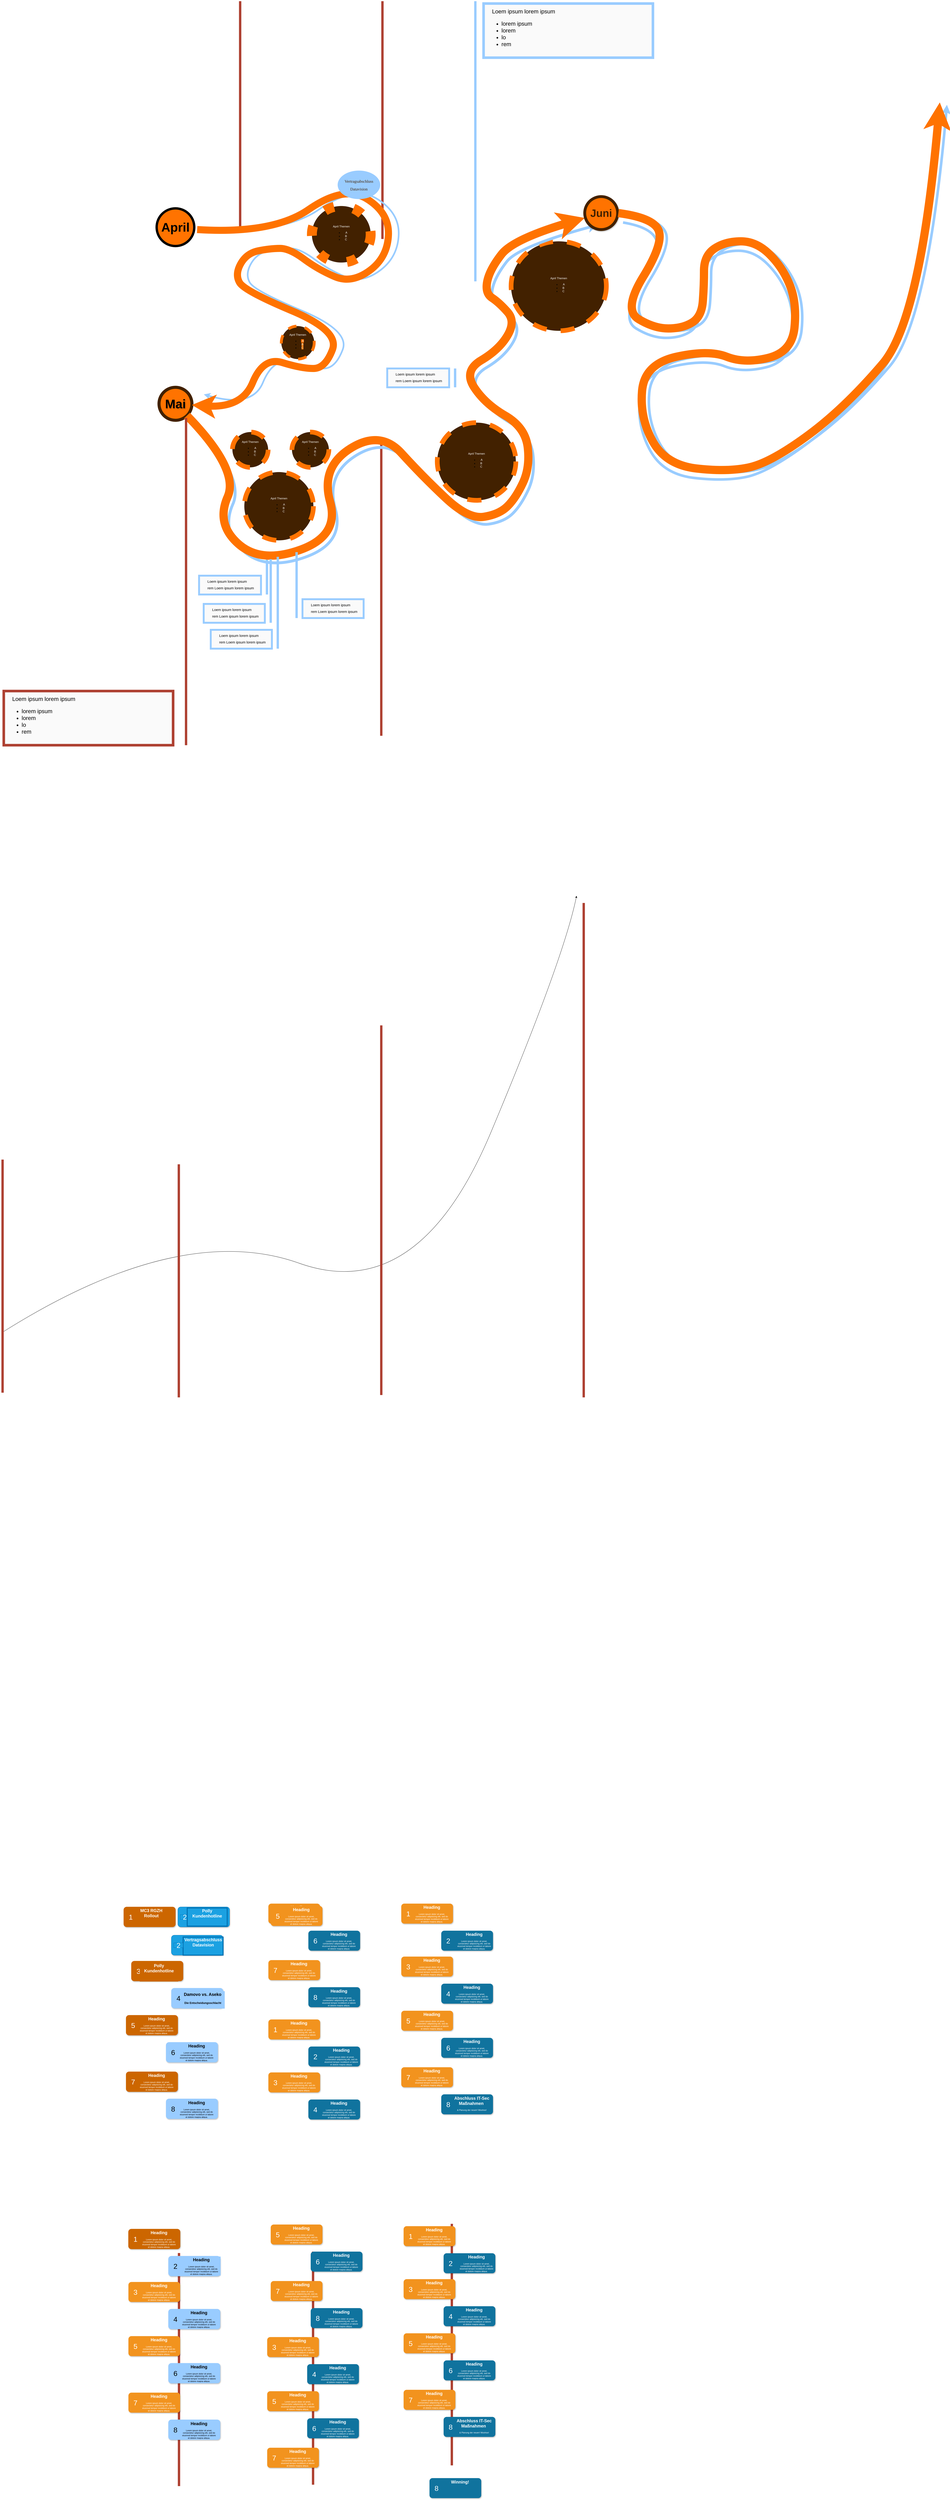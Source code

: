 <mxfile version="24.2.2" type="github">
  <diagram name="Page-1" id="fbcf5db9-b524-4cd4-e4f3-379dc89c3999">
    <mxGraphModel dx="6623" dy="6167" grid="1" gridSize="10" guides="1" tooltips="1" connect="1" arrows="1" fold="1" page="1" pageScale="1" pageWidth="850" pageHeight="1100" background="none" math="0" shadow="0">
      <root>
        <mxCell id="0" />
        <mxCell id="1" parent="0" />
        <mxCell id="pPB-DNyD_1tqKT2zvJfa-305" value="" style="group;movable=1;resizable=1;rotatable=1;deletable=1;editable=1;locked=0;connectable=1;" vertex="1" connectable="0" parent="1">
          <mxGeometry x="-730" y="-3160" width="4010" height="7015" as="geometry" />
        </mxCell>
        <mxCell id="pPB-DNyD_1tqKT2zvJfa-291" value="&lt;font color=&quot;#fafafa&quot;&gt;April Themen&lt;/font&gt;&lt;div&gt;&lt;ul&gt;&lt;li&gt;&lt;font style=&quot;&quot; color=&quot;#fafafa&quot;&gt;&amp;nbsp;A&lt;/font&gt;&lt;/li&gt;&lt;li&gt;&lt;font style=&quot;&quot; color=&quot;#fafafa&quot;&gt;B&lt;/font&gt;&lt;/li&gt;&lt;li&gt;&lt;font style=&quot;&quot; color=&quot;#fafafa&quot;&gt;C&lt;/font&gt;&lt;/li&gt;&lt;/ul&gt;&lt;/div&gt;" style="ellipse;whiteSpace=wrap;html=1;fillColor=#422100;fontColor=#000000;strokeColor=#FF7300;gradientColor=none;strokeWidth=20;dashed=1;perimeterSpacing=23;" vertex="1" parent="pPB-DNyD_1tqKT2zvJfa-305">
          <mxGeometry x="2156.894" y="1020" width="405.051" height="380" as="geometry" />
        </mxCell>
        <mxCell id="pPB-DNyD_1tqKT2zvJfa-293" value="&lt;font color=&quot;#fafafa&quot;&gt;April Themen&lt;/font&gt;&lt;div&gt;&lt;ul&gt;&lt;li&gt;&lt;font style=&quot;&quot; color=&quot;#fafafa&quot;&gt;&amp;nbsp;A&lt;/font&gt;&lt;/li&gt;&lt;li&gt;&lt;font style=&quot;&quot; color=&quot;#fafafa&quot;&gt;B&lt;/font&gt;&lt;/li&gt;&lt;li&gt;&lt;font style=&quot;&quot; color=&quot;#fafafa&quot;&gt;C&lt;/font&gt;&lt;/li&gt;&lt;/ul&gt;&lt;/div&gt;" style="ellipse;whiteSpace=wrap;html=1;fillColor=#422100;fontColor=#000000;strokeColor=#FF7300;gradientColor=none;strokeWidth=20;dashed=1;perimeterSpacing=23;" vertex="1" parent="pPB-DNyD_1tqKT2zvJfa-305">
          <mxGeometry x="972.121" y="1830" width="151.894" height="150" as="geometry" />
        </mxCell>
        <mxCell id="pPB-DNyD_1tqKT2zvJfa-294" value="&lt;font color=&quot;#fafafa&quot;&gt;April Themen&lt;/font&gt;&lt;div&gt;&lt;ul&gt;&lt;li&gt;&lt;font style=&quot;&quot; color=&quot;#fafafa&quot;&gt;&amp;nbsp;A&lt;/font&gt;&lt;/li&gt;&lt;li&gt;&lt;font style=&quot;&quot; color=&quot;#fafafa&quot;&gt;B&lt;/font&gt;&lt;/li&gt;&lt;li&gt;&lt;font style=&quot;&quot; color=&quot;#fafafa&quot;&gt;C&lt;/font&gt;&lt;/li&gt;&lt;/ul&gt;&lt;/div&gt;" style="ellipse;whiteSpace=wrap;html=1;fillColor=#422100;fontColor=#000000;strokeColor=#FF7300;gradientColor=none;strokeWidth=20;dashed=1;perimeterSpacing=23;" vertex="1" parent="pPB-DNyD_1tqKT2zvJfa-305">
          <mxGeometry x="1225.278" y="1830" width="156.957" height="150" as="geometry" />
        </mxCell>
        <mxCell id="pPB-DNyD_1tqKT2zvJfa-298" value="&lt;font color=&quot;#fafafa&quot;&gt;April Themen&lt;/font&gt;&lt;div&gt;&lt;ul&gt;&lt;li&gt;&lt;font style=&quot;&quot; color=&quot;#fafafa&quot;&gt;&amp;nbsp;A&lt;/font&gt;&lt;/li&gt;&lt;li&gt;&lt;font style=&quot;&quot; color=&quot;#fafafa&quot;&gt;B&lt;/font&gt;&lt;/li&gt;&lt;li&gt;&lt;font style=&quot;&quot; color=&quot;#fafafa&quot;&gt;C&lt;/font&gt;&lt;/li&gt;&lt;/ul&gt;&lt;/div&gt;" style="ellipse;whiteSpace=wrap;html=1;fillColor=#422100;fontColor=#000000;strokeColor=#FF7300;gradientColor=none;strokeWidth=20;dashed=1;perimeterSpacing=23;" vertex="1" parent="pPB-DNyD_1tqKT2zvJfa-305">
          <mxGeometry x="1842.98" y="1790" width="334.167" height="330" as="geometry" />
        </mxCell>
        <mxCell id="pPB-DNyD_1tqKT2zvJfa-301" value="" style="group" vertex="1" connectable="0" parent="pPB-DNyD_1tqKT2zvJfa-305">
          <mxGeometry x="1630.328" y="1560" width="293.662" height="80" as="geometry" />
        </mxCell>
        <mxCell id="pPB-DNyD_1tqKT2zvJfa-299" value="" style="line;strokeWidth=10;direction=south;html=1;fillColor=#99CCFF;fontSize=13;align=center;strokeColor=#99CCFF;container=0;movable=1;resizable=1;rotatable=1;deletable=1;editable=1;locked=0;connectable=1;" vertex="1" parent="pPB-DNyD_1tqKT2zvJfa-301">
          <mxGeometry x="283.535" width="10.126" height="80" as="geometry" />
        </mxCell>
        <mxCell id="pPB-DNyD_1tqKT2zvJfa-300" value="&lt;p style=&quot;line-height: 60%; font-size: 15px;&quot;&gt;&lt;font style=&quot;font-size: 15px;&quot;&gt;&lt;span style=&quot;background-color: initial; font-size: 15px;&quot;&gt;Loem ipsum lorem ipsum&lt;/span&gt;&lt;/font&gt;&lt;/p&gt;&lt;font style=&quot;font-size: 15px;&quot;&gt;&lt;span style=&quot;background-color: initial; font-size: 15px;&quot;&gt;rem&amp;nbsp;&lt;/span&gt;&lt;/font&gt;&lt;span style=&quot;font-size: 15px;&quot;&gt;Loem ipsum lorem ipsum&lt;/span&gt;&lt;br style=&quot;font-size: 15px;&quot;&gt;&lt;p style=&quot;font-size: 15px;&quot;&gt;&lt;/p&gt;" style="rounded=0;whiteSpace=wrap;html=1;strokeColor=#99CCFF;fillColor=#FAFAFA;strokeWidth=8;align=left;fontSize=15;labelPosition=center;verticalLabelPosition=middle;verticalAlign=middle;textDirection=ltr;spacingLeft=34;" vertex="1" parent="pPB-DNyD_1tqKT2zvJfa-301">
          <mxGeometry width="263.283" height="80" as="geometry" />
        </mxCell>
        <mxCell id="pPB-DNyD_1tqKT2zvJfa-302" value="" style="group" vertex="1" connectable="0" parent="pPB-DNyD_1tqKT2zvJfa-305">
          <mxGeometry x="830.354" y="2440" width="293.662" height="80" as="geometry" />
        </mxCell>
        <mxCell id="pPB-DNyD_1tqKT2zvJfa-303" value="" style="line;strokeWidth=10;direction=south;html=1;fillColor=#99CCFF;fontSize=13;align=center;strokeColor=#99CCFF;container=0;movable=1;resizable=1;rotatable=1;deletable=1;editable=1;locked=0;connectable=1;" vertex="1" parent="pPB-DNyD_1tqKT2zvJfa-302">
          <mxGeometry x="283.535" y="-80" width="10.126" height="160" as="geometry" />
        </mxCell>
        <mxCell id="pPB-DNyD_1tqKT2zvJfa-304" value="&lt;p style=&quot;line-height: 60%; font-size: 15px;&quot;&gt;&lt;font style=&quot;font-size: 15px;&quot;&gt;&lt;span style=&quot;background-color: initial; font-size: 15px;&quot;&gt;Loem ipsum lorem ipsum&lt;/span&gt;&lt;/font&gt;&lt;/p&gt;&lt;font style=&quot;font-size: 15px;&quot;&gt;&lt;span style=&quot;background-color: initial; font-size: 15px;&quot;&gt;rem&amp;nbsp;&lt;/span&gt;&lt;/font&gt;&lt;span style=&quot;font-size: 15px;&quot;&gt;Loem ipsum lorem ipsum&lt;/span&gt;&lt;br style=&quot;font-size: 15px;&quot;&gt;&lt;p style=&quot;font-size: 15px;&quot;&gt;&lt;/p&gt;" style="rounded=0;whiteSpace=wrap;html=1;strokeColor=#99CCFF;fillColor=#FAFAFA;strokeWidth=8;align=left;fontSize=15;labelPosition=center;verticalLabelPosition=middle;verticalAlign=middle;textDirection=ltr;spacingLeft=34;" vertex="1" parent="pPB-DNyD_1tqKT2zvJfa-302">
          <mxGeometry width="263.283" height="80" as="geometry" />
        </mxCell>
        <mxCell id="pPB-DNyD_1tqKT2zvJfa-290" value="" style="group;movable=1;resizable=1;rotatable=1;deletable=1;editable=1;locked=0;connectable=1;" vertex="1" connectable="0" parent="pPB-DNyD_1tqKT2zvJfa-305">
          <mxGeometry width="4010.0" height="3160" as="geometry" />
        </mxCell>
        <mxCell id="pPB-DNyD_1tqKT2zvJfa-277" value="" style="line;strokeWidth=10;direction=south;html=1;fillColor=none;fontSize=13;fontColor=#000000;align=center;strokeColor=#AE4132;container=0;movable=0;resizable=0;rotatable=0;deletable=0;editable=0;locked=1;connectable=0;" vertex="1" parent="pPB-DNyD_1tqKT2zvJfa-290">
          <mxGeometry x="1605" width="10" height="1010" as="geometry" />
        </mxCell>
        <mxCell id="pPB-DNyD_1tqKT2zvJfa-150" value="" style="line;strokeWidth=10;direction=south;html=1;fillColor=none;fontSize=13;fontColor=#000000;align=center;strokeColor=#AE4132;container=0;movable=0;resizable=0;rotatable=0;deletable=0;editable=0;locked=1;connectable=0;" vertex="1" parent="pPB-DNyD_1tqKT2zvJfa-290">
          <mxGeometry x="1000" width="10" height="980" as="geometry" />
        </mxCell>
        <mxCell id="pPB-DNyD_1tqKT2zvJfa-1" value="" style="line;strokeWidth=10;direction=south;html=1;fillColor=none;fontSize=13;fontColor=#000000;align=center;strokeColor=#AE4132;movable=0;resizable=0;rotatable=0;deletable=0;editable=0;locked=1;connectable=0;" vertex="1" parent="pPB-DNyD_1tqKT2zvJfa-290">
          <mxGeometry x="1600" y="1880" width="10" height="1240" as="geometry" />
        </mxCell>
        <mxCell id="pPB-DNyD_1tqKT2zvJfa-250" value="" style="curved=1;endArrow=classic;html=1;rounded=0;fillColor=#b0e3e6;strokeColor=#99CCFF;strokeWidth=7;movable=0;resizable=0;rotatable=0;deletable=0;editable=0;locked=1;connectable=0;" edge="1" parent="pPB-DNyD_1tqKT2zvJfa-290">
          <mxGeometry width="50" height="50" relative="1" as="geometry">
            <mxPoint x="854.657" y="970" as="sourcePoint" />
            <mxPoint x="850.606" y="1670" as="targetPoint" />
            <Array as="points">
              <mxPoint x="1187.811" y="990" />
              <mxPoint x="1491.598" y="780" />
              <mxPoint x="1683.997" y="900" />
              <mxPoint x="1673.871" y="1090" />
              <mxPoint x="1521.977" y="1200" />
              <mxPoint x="1380.21" y="1140" />
              <mxPoint x="1258.694" y="1050" />
              <mxPoint x="1177.684" y="1050" />
              <mxPoint x="1076.422" y="1070" />
              <mxPoint x="1025.79" y="1160" />
              <mxPoint x="1066.295" y="1230" />
              <mxPoint x="1471.346" y="1400" />
              <mxPoint x="1410.588" y="1560" />
              <mxPoint x="1309.326" y="1560" />
              <mxPoint x="1147.306" y="1510" />
              <mxPoint x="1056.169" y="1730" />
            </Array>
          </mxGeometry>
        </mxCell>
        <mxCell id="pPB-DNyD_1tqKT2zvJfa-271" value="" style="curved=1;endArrow=classic;html=1;rounded=0;fillColor=#d80073;strokeColor=#99CCFF;strokeWidth=12;movable=0;resizable=0;rotatable=0;deletable=0;editable=0;locked=1;connectable=0;" edge="1" parent="pPB-DNyD_1tqKT2zvJfa-290">
          <mxGeometry width="50" height="50" relative="1" as="geometry">
            <mxPoint x="810.101" y="1792" as="sourcePoint" />
            <mxPoint x="2526.503" y="950" as="targetPoint" />
            <Array as="points">
              <mxPoint x="1024.778" y="2021" />
              <mxPoint x="923.515" y="2251" />
              <mxPoint x="1115.914" y="2421" />
              <mxPoint x="1450.081" y="2301" />
              <mxPoint x="1369.071" y="2011" />
              <mxPoint x="1622.227" y="1851" />
              <mxPoint x="1804.5" y="2051" />
              <mxPoint x="1996.899" y="2231" />
              <mxPoint x="2128.54" y="2211" />
              <mxPoint x="2199.424" y="2141" />
              <mxPoint x="2260.182" y="2011" />
              <mxPoint x="2239.929" y="1841" />
              <mxPoint x="2067.783" y="1741" />
              <mxPoint x="1976.646" y="1601" />
              <mxPoint x="2128.54" y="1511" />
              <mxPoint x="2199.424" y="1391" />
              <mxPoint x="2128.54" y="1311" />
              <mxPoint x="2067.783" y="1271" />
              <mxPoint x="2088.035" y="1171" />
              <mxPoint x="2189.298" y="1041" />
            </Array>
          </mxGeometry>
        </mxCell>
        <mxCell id="pPB-DNyD_1tqKT2zvJfa-237" value="&lt;h1&gt;&lt;font style=&quot;font-size: 53px;&quot;&gt;Mai&lt;/font&gt;&lt;/h1&gt;" style="ellipse;fillColor=#FF7300;fontColor=#000000;strokeColor=#422100;gradientColor=none;shadow=0;labelBorderColor=none;textShadow=1;labelBackgroundColor=none;whiteSpace=wrap;html=1;strokeWidth=13;container=0;movable=0;resizable=0;rotatable=0;deletable=0;editable=0;locked=1;connectable=0;" vertex="1" parent="pPB-DNyD_1tqKT2zvJfa-290">
          <mxGeometry x="660" y="1640" width="140" height="140" as="geometry" />
        </mxCell>
        <mxCell id="pPB-DNyD_1tqKT2zvJfa-248" value="" style="curved=1;endArrow=classic;html=1;rounded=0;fillColor=#d80073;strokeColor=#FF7300;strokeWidth=35;movable=0;resizable=0;rotatable=0;deletable=0;editable=0;locked=1;connectable=0;" edge="1" parent="pPB-DNyD_1tqKT2zvJfa-290" source="pPB-DNyD_1tqKT2zvJfa-237" target="pPB-DNyD_1tqKT2zvJfa-247">
          <mxGeometry width="50" height="50" relative="1" as="geometry">
            <mxPoint x="772.634" y="1712" as="sourcePoint" />
            <mxPoint x="2440.429" y="1100" as="targetPoint" />
            <Array as="points">
              <mxPoint x="1002.5" y="1990" />
              <mxPoint x="901.237" y="2220" />
              <mxPoint x="1093.636" y="2390" />
              <mxPoint x="1427.803" y="2270" />
              <mxPoint x="1346.793" y="1980" />
              <mxPoint x="1599.949" y="1820" />
              <mxPoint x="1782.222" y="2020" />
              <mxPoint x="1974.621" y="2200" />
              <mxPoint x="2106.263" y="2180" />
              <mxPoint x="2177.146" y="2110" />
              <mxPoint x="2237.904" y="1980" />
              <mxPoint x="2217.652" y="1810" />
              <mxPoint x="2045.505" y="1710" />
              <mxPoint x="1954.369" y="1570" />
              <mxPoint x="2106.263" y="1480" />
              <mxPoint x="2177.146" y="1360" />
              <mxPoint x="2106.263" y="1280" />
              <mxPoint x="2045.505" y="1240" />
              <mxPoint x="2065.758" y="1140" />
              <mxPoint x="2167.02" y="1010" />
            </Array>
          </mxGeometry>
        </mxCell>
        <mxCell id="pPB-DNyD_1tqKT2zvJfa-247" value="&lt;h1&gt;&lt;font color=&quot;#422100&quot; style=&quot;font-size: 45px;&quot;&gt;Juni&lt;/font&gt;&lt;/h1&gt;" style="ellipse;whiteSpace=wrap;html=1;fillColor=#FF7300;fontColor=#000000;strokeColor=#422100;gradientColor=none;strokeWidth=12;shadow=1;perimeterSpacing=3;container=0;movable=0;resizable=0;rotatable=0;deletable=0;editable=0;locked=1;connectable=0;" vertex="1" parent="pPB-DNyD_1tqKT2zvJfa-290">
          <mxGeometry x="2470" y="830" width="140" height="140" as="geometry" />
        </mxCell>
        <mxCell id="pPB-DNyD_1tqKT2zvJfa-239" value="" style="curved=1;endArrow=classic;html=1;rounded=0;fillColor=#d80073;strokeColor=#FF7300;strokeWidth=30;movable=0;resizable=0;rotatable=0;deletable=0;editable=0;locked=1;connectable=0;" edge="1" parent="pPB-DNyD_1tqKT2zvJfa-290" target="pPB-DNyD_1tqKT2zvJfa-237">
          <mxGeometry width="50" height="50" relative="1" as="geometry">
            <mxPoint x="822.253" y="970" as="sourcePoint" />
            <mxPoint x="2440.429" y="1100" as="targetPoint" />
            <Array as="points">
              <mxPoint x="1144.268" y="990" />
              <mxPoint x="1448.056" y="780" />
              <mxPoint x="1640.455" y="900" />
              <mxPoint x="1630.328" y="1090" />
              <mxPoint x="1478.434" y="1200" />
              <mxPoint x="1336.667" y="1140" />
              <mxPoint x="1215.152" y="1050" />
              <mxPoint x="1134.141" y="1050" />
              <mxPoint x="1032.879" y="1070" />
              <mxPoint x="982.247" y="1160" />
              <mxPoint x="1022.753" y="1230" />
              <mxPoint x="1427.803" y="1400" />
              <mxPoint x="1367.045" y="1560" />
              <mxPoint x="1265.783" y="1560" />
              <mxPoint x="1103.763" y="1510" />
              <mxPoint x="1012.626" y="1730" />
            </Array>
          </mxGeometry>
        </mxCell>
        <mxCell id="pPB-DNyD_1tqKT2zvJfa-230" value="&lt;font color=&quot;#fafafa&quot;&gt;April Themen&lt;/font&gt;&lt;div&gt;&lt;ul&gt;&lt;li&gt;&lt;font style=&quot;&quot; color=&quot;#fafafa&quot;&gt;&amp;nbsp;A&lt;/font&gt;&lt;/li&gt;&lt;li&gt;&lt;font style=&quot;&quot; color=&quot;#fafafa&quot;&gt;B&lt;/font&gt;&lt;/li&gt;&lt;li&gt;&lt;font style=&quot;&quot; color=&quot;#fafafa&quot;&gt;C&lt;/font&gt;&lt;/li&gt;&lt;/ul&gt;&lt;/div&gt;" style="ellipse;whiteSpace=wrap;html=1;fillColor=#422100;fontColor=#000000;strokeColor=#FF7300;gradientColor=none;strokeWidth=42;dashed=1;perimeterSpacing=15;dashPattern=1 2;container=0;movable=0;resizable=0;rotatable=0;deletable=0;editable=0;locked=1;connectable=0;" vertex="1" parent="pPB-DNyD_1tqKT2zvJfa-290">
          <mxGeometry x="1310" y="870" width="250" height="240" as="geometry" />
        </mxCell>
        <mxCell id="pPB-DNyD_1tqKT2zvJfa-233" value="&lt;h1 style=&quot;line-height: 124%; margin-top: 12px; margin-right: 0px; margin-bottom: 12px;&quot;&gt;&lt;font color=&quot;#422100&quot; face=&quot;Verdana&quot; style=&quot;font-weight: normal; font-size: 17px;&quot;&gt;Vertragsabschluss Datavision&lt;/font&gt;&lt;/h1&gt;" style="ellipse;whiteSpace=wrap;html=1;fillColor=#99CCFF;strokeColor=#99CCFF;align=center;container=0;movable=0;resizable=0;rotatable=0;deletable=0;editable=0;locked=1;connectable=0;" vertex="1" parent="pPB-DNyD_1tqKT2zvJfa-290">
          <mxGeometry x="1420" y="720" width="180" height="120" as="geometry" />
        </mxCell>
        <mxCell id="pPB-DNyD_1tqKT2zvJfa-246" value="&lt;font color=&quot;#fafafa&quot;&gt;April Themen&lt;/font&gt;&lt;div&gt;&lt;ul&gt;&lt;li&gt;&lt;font style=&quot;background-color: rgb(255, 115, 0);&quot; color=&quot;#fafafa&quot;&gt;&amp;nbsp;A&lt;/font&gt;&lt;/li&gt;&lt;li&gt;&lt;font style=&quot;background-color: rgb(255, 115, 0);&quot; color=&quot;#fafafa&quot;&gt;B&lt;/font&gt;&lt;/li&gt;&lt;li&gt;&lt;font style=&quot;background-color: rgb(255, 115, 0);&quot; color=&quot;#fafafa&quot;&gt;C&lt;/font&gt;&lt;/li&gt;&lt;/ul&gt;&lt;/div&gt;" style="ellipse;whiteSpace=wrap;html=1;fillColor=#422100;fontColor=#000000;strokeColor=#FF7300;gradientColor=none;dashed=1;strokeWidth=12;container=0;movable=0;resizable=0;rotatable=0;deletable=0;editable=0;locked=1;connectable=0;" vertex="1" parent="pPB-DNyD_1tqKT2zvJfa-290">
          <mxGeometry x="1180" y="1380" width="140" height="140" as="geometry" />
        </mxCell>
        <mxCell id="pPB-DNyD_1tqKT2zvJfa-278" value="" style="line;strokeWidth=10;direction=south;html=1;fillColor=none;fontSize=13;fontColor=#000000;align=center;strokeColor=#AE4132;movable=0;resizable=0;rotatable=0;deletable=0;editable=0;locked=1;connectable=0;" vertex="1" parent="pPB-DNyD_1tqKT2zvJfa-290">
          <mxGeometry x="770" y="1770" width="10" height="1390" as="geometry" />
        </mxCell>
        <mxCell id="pPB-DNyD_1tqKT2zvJfa-94" value="" style="line;strokeWidth=10;direction=south;html=1;fillColor=#99CCFF;fontSize=13;align=center;strokeColor=#99CCFF;container=0;movable=0;resizable=0;rotatable=0;deletable=0;editable=0;locked=1;connectable=0;" vertex="1" parent="pPB-DNyD_1tqKT2zvJfa-290">
          <mxGeometry x="2000" width="10" height="1190" as="geometry" />
        </mxCell>
        <mxCell id="pPB-DNyD_1tqKT2zvJfa-280" value="&lt;font style=&quot;font-size: 24px;&quot;&gt;Loem ipsum lorem ipsum&lt;/font&gt;&lt;div style=&quot;font-size: 24px;&quot;&gt;&lt;ul style=&quot;font-size: 24px;&quot;&gt;&lt;li style=&quot;font-size: 24px;&quot;&gt;&lt;font style=&quot;font-size: 24px;&quot;&gt;lorem ipsum&lt;/font&gt;&lt;/li&gt;&lt;li style=&quot;font-size: 24px;&quot;&gt;&lt;font style=&quot;font-size: 24px;&quot;&gt;lorem&lt;/font&gt;&lt;/li&gt;&lt;li style=&quot;font-size: 24px;&quot;&gt;&lt;font style=&quot;font-size: 24px;&quot;&gt;lo&lt;/font&gt;&lt;/li&gt;&lt;li style=&quot;font-size: 24px;&quot;&gt;&lt;font style=&quot;font-size: 24px;&quot;&gt;rem&lt;/font&gt;&lt;/li&gt;&lt;/ul&gt;&lt;/div&gt;" style="rounded=0;whiteSpace=wrap;html=1;strokeColor=#AE4132;fillColor=#FAFAFA;strokeWidth=11;align=left;fontSize=24;labelPosition=center;verticalLabelPosition=middle;verticalAlign=middle;textDirection=ltr;spacingLeft=34;movable=0;resizable=0;rotatable=0;deletable=0;editable=0;locked=1;connectable=0;" vertex="1" parent="pPB-DNyD_1tqKT2zvJfa-290">
          <mxGeometry y="2930" width="720" height="230" as="geometry" />
        </mxCell>
        <mxCell id="pPB-DNyD_1tqKT2zvJfa-273" value="" style="curved=1;endArrow=classic;html=1;rounded=0;fillColor=#d80073;strokeColor=#99CCFF;strokeWidth=11;exitX=1;exitY=0.5;exitDx=0;exitDy=0;movable=0;resizable=0;rotatable=0;deletable=0;editable=0;locked=1;connectable=0;" edge="1" parent="pPB-DNyD_1tqKT2zvJfa-290">
          <mxGeometry width="50" height="50" relative="1" as="geometry">
            <mxPoint x="2673.333" y="910" as="sourcePoint" />
            <mxPoint x="4010.0" y="440" as="targetPoint" />
            <Array as="points">
              <mxPoint x="2794.848" y="930" />
              <mxPoint x="2835.354" y="1040" />
              <mxPoint x="2663.207" y="1320" />
              <mxPoint x="2794.848" y="1400" />
              <mxPoint x="2916.364" y="1400" />
              <mxPoint x="2997.374" y="1350" />
              <mxPoint x="3007.5" y="1220" />
              <mxPoint x="3007.5" y="1090" />
              <mxPoint x="3098.636" y="1030" />
              <mxPoint x="3230.278" y="1030" />
              <mxPoint x="3341.667" y="1140" />
              <mxPoint x="3402.424" y="1290" />
              <mxPoint x="3382.172" y="1500" />
              <mxPoint x="3179.646" y="1550" />
              <mxPoint x="3027.753" y="1490" />
              <mxPoint x="2754.343" y="1550" />
              <mxPoint x="2734.091" y="1780" />
              <mxPoint x="2845.48" y="1980" />
              <mxPoint x="3108.763" y="2010" />
              <mxPoint x="3291.035" y="1970" />
              <mxPoint x="3604.949" y="1740" />
              <mxPoint x="3928.99" y="1360" />
            </Array>
          </mxGeometry>
        </mxCell>
        <mxCell id="pPB-DNyD_1tqKT2zvJfa-272" value="" style="curved=1;endArrow=classic;html=1;rounded=0;fillColor=#d80073;strokeColor=#99CCFF;strokeWidth=11;exitX=1;exitY=0.5;exitDx=0;exitDy=0;movable=0;resizable=0;rotatable=0;deletable=0;editable=0;locked=1;connectable=0;" edge="1" parent="pPB-DNyD_1tqKT2zvJfa-290">
          <mxGeometry width="50" height="50" relative="1" as="geometry">
            <mxPoint x="2632.828" y="940" as="sourcePoint" />
            <mxPoint x="3969.495" y="470" as="targetPoint" />
            <Array as="points">
              <mxPoint x="2754.343" y="960" />
              <mxPoint x="2794.848" y="1070" />
              <mxPoint x="2622.702" y="1350" />
              <mxPoint x="2754.343" y="1430" />
              <mxPoint x="2875.859" y="1430" />
              <mxPoint x="2956.869" y="1380" />
              <mxPoint x="2966.995" y="1250" />
              <mxPoint x="2966.995" y="1120" />
              <mxPoint x="3058.131" y="1060" />
              <mxPoint x="3189.773" y="1060" />
              <mxPoint x="3301.162" y="1170" />
              <mxPoint x="3361.919" y="1320" />
              <mxPoint x="3341.667" y="1530" />
              <mxPoint x="3139.141" y="1580" />
              <mxPoint x="2987.247" y="1520" />
              <mxPoint x="2713.838" y="1580" />
              <mxPoint x="2693.586" y="1810" />
              <mxPoint x="2804.975" y="2010" />
              <mxPoint x="3068.258" y="2040" />
              <mxPoint x="3250.53" y="2000" />
              <mxPoint x="3564.444" y="1770" />
              <mxPoint x="3888.485" y="1390" />
            </Array>
          </mxGeometry>
        </mxCell>
        <mxCell id="pPB-DNyD_1tqKT2zvJfa-268" value="&lt;h1&gt;&lt;font style=&quot;font-size: 53px;&quot;&gt;April&lt;/font&gt;&lt;/h1&gt;" style="ellipse;whiteSpace=wrap;html=1;fillColor=#FF7300;fontColor=#000000;strokeColor=default;gradientColor=none;strokeWidth=10;container=0;gradientDirection=west;movable=0;resizable=0;rotatable=0;deletable=0;editable=0;locked=1;connectable=0;" vertex="1" parent="pPB-DNyD_1tqKT2zvJfa-290">
          <mxGeometry x="650" y="880" width="160" height="160" as="geometry" />
        </mxCell>
        <mxCell id="pPB-DNyD_1tqKT2zvJfa-288" value="&lt;font style=&quot;font-size: 24px;&quot;&gt;Loem ipsum lorem ipsum&lt;/font&gt;&lt;div style=&quot;font-size: 24px;&quot;&gt;&lt;ul style=&quot;font-size: 24px;&quot;&gt;&lt;li style=&quot;font-size: 24px;&quot;&gt;&lt;font style=&quot;font-size: 24px;&quot;&gt;lorem ipsum&lt;/font&gt;&lt;/li&gt;&lt;li style=&quot;font-size: 24px;&quot;&gt;&lt;font style=&quot;font-size: 24px;&quot;&gt;lorem&lt;/font&gt;&lt;/li&gt;&lt;li style=&quot;font-size: 24px;&quot;&gt;&lt;font style=&quot;font-size: 24px;&quot;&gt;lo&lt;/font&gt;&lt;/li&gt;&lt;li style=&quot;font-size: 24px;&quot;&gt;&lt;font style=&quot;font-size: 24px;&quot;&gt;rem&lt;/font&gt;&lt;/li&gt;&lt;/ul&gt;&lt;/div&gt;" style="rounded=0;whiteSpace=wrap;html=1;strokeColor=#99CCFF;fillColor=#FAFAFA;strokeWidth=11;align=left;fontSize=24;labelPosition=center;verticalLabelPosition=middle;verticalAlign=middle;textDirection=ltr;spacingLeft=34;container=0;movable=0;resizable=0;rotatable=0;deletable=0;editable=0;locked=1;connectable=0;" vertex="1" parent="pPB-DNyD_1tqKT2zvJfa-290">
          <mxGeometry x="2040" y="10" width="720" height="230" as="geometry" />
        </mxCell>
        <mxCell id="pPB-DNyD_1tqKT2zvJfa-229" value="" style="curved=1;endArrow=classic;html=1;rounded=0;fillColor=#d80073;strokeColor=#FF7300;strokeWidth=35;exitX=1;exitY=0.5;exitDx=0;exitDy=0;movable=0;resizable=0;rotatable=0;deletable=0;editable=0;locked=1;connectable=0;" edge="1" parent="pPB-DNyD_1tqKT2zvJfa-290" source="pPB-DNyD_1tqKT2zvJfa-247">
          <mxGeometry width="50" height="50" relative="1" as="geometry">
            <mxPoint x="820.227" y="970" as="sourcePoint" />
            <mxPoint x="3979.621" y="430" as="targetPoint" />
            <Array as="points">
              <mxPoint x="2764.47" y="920" />
              <mxPoint x="2804.975" y="1030" />
              <mxPoint x="2632.828" y="1310" />
              <mxPoint x="2764.47" y="1390" />
              <mxPoint x="2885.985" y="1390" />
              <mxPoint x="2966.995" y="1340" />
              <mxPoint x="2977.121" y="1210" />
              <mxPoint x="2977.121" y="1080" />
              <mxPoint x="3068.258" y="1020" />
              <mxPoint x="3199.899" y="1020" />
              <mxPoint x="3311.288" y="1130" />
              <mxPoint x="3372.045" y="1280" />
              <mxPoint x="3351.793" y="1490" />
              <mxPoint x="3149.268" y="1540" />
              <mxPoint x="2997.374" y="1480" />
              <mxPoint x="2723.965" y="1540" />
              <mxPoint x="2703.712" y="1770" />
              <mxPoint x="2815.101" y="1970" />
              <mxPoint x="3078.384" y="2000" />
              <mxPoint x="3260.657" y="1960" />
              <mxPoint x="3574.571" y="1730" />
              <mxPoint x="3898.611" y="1350" />
            </Array>
          </mxGeometry>
        </mxCell>
        <mxCell id="pPB-DNyD_1tqKT2zvJfa-292" value="&lt;font color=&quot;#fafafa&quot;&gt;April Themen&lt;/font&gt;&lt;div&gt;&lt;ul&gt;&lt;li&gt;&lt;font style=&quot;&quot; color=&quot;#fafafa&quot;&gt;&amp;nbsp;A&lt;/font&gt;&lt;/li&gt;&lt;li&gt;&lt;font style=&quot;&quot; color=&quot;#fafafa&quot;&gt;B&lt;/font&gt;&lt;/li&gt;&lt;li&gt;&lt;font style=&quot;&quot; color=&quot;#fafafa&quot;&gt;C&lt;/font&gt;&lt;/li&gt;&lt;/ul&gt;&lt;/div&gt;" style="ellipse;whiteSpace=wrap;html=1;fillColor=#422100;fontColor=#000000;strokeColor=#FF7300;gradientColor=none;strokeWidth=20;dashed=1;perimeterSpacing=23;" vertex="1" parent="pPB-DNyD_1tqKT2zvJfa-290">
          <mxGeometry x="1022.753" y="2000" width="293.662" height="290" as="geometry" />
        </mxCell>
        <mxCell id="pPB-DNyD_1tqKT2zvJfa-509" value="" style="curved=1;endArrow=classic;html=1;rounded=0;entryX=0;entryY=0.5;entryDx=0;entryDy=0;entryPerimeter=0;" edge="1" parent="pPB-DNyD_1tqKT2zvJfa-305">
          <mxGeometry width="50" height="50" relative="1" as="geometry">
            <mxPoint x="-0.001" y="5650" as="sourcePoint" />
            <mxPoint x="2435.365" y="3800" as="targetPoint" />
            <Array as="points">
              <mxPoint x="749.342" y="5180" />
              <mxPoint x="1761.968" y="5540" />
              <mxPoint x="2379.671" y="4070" />
            </Array>
          </mxGeometry>
        </mxCell>
        <mxCell id="pPB-DNyD_1tqKT2zvJfa-511" value="" style="line;strokeWidth=10;direction=south;html=1;fillColor=none;fontSize=13;fontColor=#000000;align=center;strokeColor=#AE4132;" vertex="1" parent="pPB-DNyD_1tqKT2zvJfa-305">
          <mxGeometry x="739.217" y="4940" width="10.126" height="990" as="geometry" />
        </mxCell>
        <mxCell id="pPB-DNyD_1tqKT2zvJfa-512" value="" style="line;strokeWidth=10;direction=south;html=1;fillColor=none;fontSize=13;fontColor=#000000;align=center;strokeColor=#AE4132;" vertex="1" parent="pPB-DNyD_1tqKT2zvJfa-305">
          <mxGeometry x="-10.126" y="4920" width="10.126" height="990" as="geometry" />
        </mxCell>
        <mxCell id="pPB-DNyD_1tqKT2zvJfa-513" value="" style="line;strokeWidth=10;direction=south;html=1;fillColor=none;fontSize=13;fontColor=#000000;align=center;strokeColor=#AE4132;" vertex="1" parent="pPB-DNyD_1tqKT2zvJfa-305">
          <mxGeometry x="1599.949" y="4350" width="10.126" height="1570" as="geometry" />
        </mxCell>
        <mxCell id="pPB-DNyD_1tqKT2zvJfa-514" value="" style="line;strokeWidth=10;direction=south;html=1;fillColor=none;fontSize=13;fontColor=#000000;align=center;strokeColor=#AE4132;" vertex="1" parent="pPB-DNyD_1tqKT2zvJfa-305">
          <mxGeometry x="2460.682" y="3830" width="10.126" height="2100" as="geometry" />
        </mxCell>
        <mxCell id="pPB-DNyD_1tqKT2zvJfa-306" value="" style="group" vertex="1" connectable="0" parent="1">
          <mxGeometry x="120" y="-600" width="290" height="80" as="geometry" />
        </mxCell>
        <mxCell id="pPB-DNyD_1tqKT2zvJfa-307" value="" style="line;strokeWidth=10;direction=south;html=1;fillColor=#99CCFF;fontSize=13;align=center;strokeColor=#99CCFF;container=0;movable=1;resizable=1;rotatable=1;deletable=1;editable=1;locked=0;connectable=1;" vertex="1" parent="pPB-DNyD_1tqKT2zvJfa-306">
          <mxGeometry x="280" y="-190" width="10" height="270" as="geometry" />
        </mxCell>
        <mxCell id="pPB-DNyD_1tqKT2zvJfa-308" value="&lt;p style=&quot;line-height: 60%; font-size: 15px;&quot;&gt;&lt;font style=&quot;font-size: 15px;&quot;&gt;&lt;span style=&quot;background-color: initial; font-size: 15px;&quot;&gt;Loem ipsum lorem ipsum&lt;/span&gt;&lt;/font&gt;&lt;/p&gt;&lt;font style=&quot;font-size: 15px;&quot;&gt;&lt;span style=&quot;background-color: initial; font-size: 15px;&quot;&gt;rem&amp;nbsp;&lt;/span&gt;&lt;/font&gt;&lt;span style=&quot;font-size: 15px;&quot;&gt;Loem ipsum lorem ipsum&lt;/span&gt;&lt;br style=&quot;font-size: 15px;&quot;&gt;&lt;p style=&quot;font-size: 15px;&quot;&gt;&lt;/p&gt;" style="rounded=0;whiteSpace=wrap;html=1;strokeColor=#99CCFF;fillColor=#FAFAFA;strokeWidth=8;align=left;fontSize=15;labelPosition=center;verticalLabelPosition=middle;verticalAlign=middle;textDirection=ltr;spacingLeft=34;" vertex="1" parent="pPB-DNyD_1tqKT2zvJfa-306">
          <mxGeometry width="260" height="80" as="geometry" />
        </mxCell>
        <mxCell id="pPB-DNyD_1tqKT2zvJfa-309" value="" style="group" vertex="1" connectable="0" parent="1">
          <mxGeometry x="150" y="-490" width="290" height="80" as="geometry" />
        </mxCell>
        <mxCell id="pPB-DNyD_1tqKT2zvJfa-310" value="" style="line;strokeWidth=10;direction=south;html=1;fillColor=#99CCFF;fontSize=13;align=center;strokeColor=#99CCFF;container=0;movable=1;resizable=1;rotatable=1;deletable=1;editable=1;locked=0;connectable=1;" vertex="1" parent="pPB-DNyD_1tqKT2zvJfa-309">
          <mxGeometry x="280" y="-310" width="10" height="390" as="geometry" />
        </mxCell>
        <mxCell id="pPB-DNyD_1tqKT2zvJfa-311" value="&lt;p style=&quot;line-height: 60%; font-size: 15px;&quot;&gt;&lt;font style=&quot;font-size: 15px;&quot;&gt;&lt;span style=&quot;background-color: initial; font-size: 15px;&quot;&gt;Loem ipsum lorem ipsum&lt;/span&gt;&lt;/font&gt;&lt;/p&gt;&lt;font style=&quot;font-size: 15px;&quot;&gt;&lt;span style=&quot;background-color: initial; font-size: 15px;&quot;&gt;rem&amp;nbsp;&lt;/span&gt;&lt;/font&gt;&lt;span style=&quot;font-size: 15px;&quot;&gt;Loem ipsum lorem ipsum&lt;/span&gt;&lt;br style=&quot;font-size: 15px;&quot;&gt;&lt;p style=&quot;font-size: 15px;&quot;&gt;&lt;/p&gt;" style="rounded=0;whiteSpace=wrap;html=1;strokeColor=#99CCFF;fillColor=#FAFAFA;strokeWidth=8;align=left;fontSize=15;labelPosition=center;verticalLabelPosition=middle;verticalAlign=middle;textDirection=ltr;spacingLeft=34;" vertex="1" parent="pPB-DNyD_1tqKT2zvJfa-309">
          <mxGeometry width="260" height="80" as="geometry" />
        </mxCell>
        <mxCell id="pPB-DNyD_1tqKT2zvJfa-315" value="" style="group" vertex="1" connectable="0" parent="1">
          <mxGeometry x="510" y="-620" width="290" height="80" as="geometry" />
        </mxCell>
        <mxCell id="pPB-DNyD_1tqKT2zvJfa-313" value="" style="line;strokeWidth=10;direction=south;html=1;fillColor=#99CCFF;fontSize=13;align=center;strokeColor=#99CCFF;container=0;movable=1;resizable=1;rotatable=1;deletable=1;editable=1;locked=0;connectable=1;" vertex="1" parent="pPB-DNyD_1tqKT2zvJfa-315">
          <mxGeometry y="-200" width="10" height="280" as="geometry" />
        </mxCell>
        <mxCell id="pPB-DNyD_1tqKT2zvJfa-314" value="&lt;p style=&quot;line-height: 60%; font-size: 15px;&quot;&gt;&lt;font style=&quot;font-size: 15px;&quot;&gt;&lt;span style=&quot;background-color: initial; font-size: 15px;&quot;&gt;Loem ipsum lorem ipsum&lt;/span&gt;&lt;/font&gt;&lt;/p&gt;&lt;font style=&quot;font-size: 15px;&quot;&gt;&lt;span style=&quot;background-color: initial; font-size: 15px;&quot;&gt;rem&amp;nbsp;&lt;/span&gt;&lt;/font&gt;&lt;span style=&quot;font-size: 15px;&quot;&gt;Loem ipsum lorem ipsum&lt;/span&gt;&lt;br style=&quot;font-size: 15px;&quot;&gt;&lt;p style=&quot;font-size: 15px;&quot;&gt;&lt;/p&gt;" style="rounded=0;whiteSpace=wrap;html=1;strokeColor=#99CCFF;fillColor=#FAFAFA;strokeWidth=8;align=left;fontSize=15;labelPosition=center;verticalLabelPosition=middle;verticalAlign=middle;textDirection=ltr;spacingLeft=34;" vertex="1" parent="pPB-DNyD_1tqKT2zvJfa-315">
          <mxGeometry x="30" width="260" height="80" as="geometry" />
        </mxCell>
        <mxCell id="pPB-DNyD_1tqKT2zvJfa-149" value="" style="line;strokeWidth=10;direction=south;html=1;fillColor=none;fontSize=13;fontColor=#000000;align=center;strokeColor=#AE4132;" vertex="1" parent="1">
          <mxGeometry x="580" y="6398" width="10" height="990" as="geometry" />
        </mxCell>
        <mxCell id="2a0f93b5c73ef8e7-1" value="" style="line;strokeWidth=10;direction=south;html=1;fillColor=none;fontSize=13;fontColor=#000000;align=center;strokeColor=#AE4132;" parent="1" vertex="1">
          <mxGeometry x="10" y="6404" width="10" height="990" as="geometry" />
        </mxCell>
        <mxCell id="pPB-DNyD_1tqKT2zvJfa-96" value="" style="rounded=1;whiteSpace=wrap;html=1;strokeColor=#CC6600;strokeWidth=1;fillColor=#CC6600;fontSize=13;align=center;gradientDirection=east;verticalAlign=top;shadow=1;fontColor=#FFFFFF;" vertex="1" parent="1">
          <mxGeometry x="-220" y="4934" width="220" height="85" as="geometry" />
        </mxCell>
        <mxCell id="pPB-DNyD_1tqKT2zvJfa-97" value="1" style="text;html=1;strokeColor=#CC6600;fillColor=#CC6600;align=center;verticalAlign=middle;whiteSpace=wrap;fontSize=30;fontColor=#FFFFFF;" vertex="1" parent="1">
          <mxGeometry x="-210" y="4967" width="40" height="20" as="geometry" />
        </mxCell>
        <mxCell id="pPB-DNyD_1tqKT2zvJfa-99" value="&lt;h1&gt;&lt;span style=&quot;background-color: initial;&quot;&gt;MC3 RGZH&amp;nbsp; Rollout&amp;nbsp;&lt;/span&gt;&lt;/h1&gt;" style="text;html=1;spacing=5;spacingTop=-20;whiteSpace=wrap;overflow=hidden;strokeColor=#CC6600;strokeWidth=4;fillColor=#CC6600;fontSize=9;align=center;fontColor=#FFFFFF;" vertex="1" parent="1">
          <mxGeometry x="-180" y="4938" width="160" height="77" as="geometry" />
        </mxCell>
        <mxCell id="pPB-DNyD_1tqKT2zvJfa-100" value="" style="rounded=1;whiteSpace=wrap;html=1;strokeColor=#006EAF;strokeWidth=1;fillColor=#1ba1e2;fontSize=13;align=center;gradientDirection=east;verticalAlign=top;shadow=1;fontColor=#ffffff;" vertex="1" parent="1">
          <mxGeometry x="10" y="4934" width="220" height="85" as="geometry" />
        </mxCell>
        <mxCell id="pPB-DNyD_1tqKT2zvJfa-101" value="2" style="text;html=1;strokeColor=#006EAF;fillColor=#1ba1e2;align=center;verticalAlign=middle;whiteSpace=wrap;fontSize=30;fontColor=#ffffff;" vertex="1" parent="1">
          <mxGeometry x="20" y="4967" width="40" height="20" as="geometry" />
        </mxCell>
        <mxCell id="pPB-DNyD_1tqKT2zvJfa-102" value="&lt;h1&gt;Polly Kundenhotline&lt;/h1&gt;" style="text;html=1;spacing=5;spacingTop=-20;whiteSpace=wrap;overflow=hidden;strokeColor=#006EAF;strokeWidth=4;fillColor=#1ba1e2;fontSize=9;align=center;fontColor=#ffffff;" vertex="1" parent="1">
          <mxGeometry x="50" y="4938.5" width="170" height="77" as="geometry" />
        </mxCell>
        <mxCell id="2a0f93b5c73ef8e7-4" value="" style="rounded=1;whiteSpace=wrap;html=1;strokeColor=#006EAF;strokeWidth=1;fillColor=#1ba1e2;fontSize=13;align=center;gradientDirection=east;verticalAlign=top;shadow=1;fontColor=#ffffff;" parent="1" vertex="1">
          <mxGeometry x="-17.5" y="5054" width="220" height="85" as="geometry" />
        </mxCell>
        <mxCell id="2a0f93b5c73ef8e7-6" value="" style="rounded=1;whiteSpace=wrap;html=1;strokeColor=#CC6600;strokeWidth=1;fillColor=#CC6600;fontSize=13;align=center;gradientDirection=east;verticalAlign=top;shadow=1;" parent="1" vertex="1">
          <mxGeometry x="-187.5" y="5164" width="220" height="85" as="geometry" />
        </mxCell>
        <mxCell id="2a0f93b5c73ef8e7-7" value="3" style="text;html=1;strokeColor=#CC6600;fillColor=#CC6600;align=center;verticalAlign=middle;whiteSpace=wrap;fontSize=30;fontColor=#FFFFFF;" parent="1" vertex="1">
          <mxGeometry x="-177.5" y="5197" width="40" height="20" as="geometry" />
        </mxCell>
        <mxCell id="2a0f93b5c73ef8e7-8" value="" style="rounded=1;whiteSpace=wrap;html=1;strokeColor=#99CCFF;strokeWidth=1;fillColor=#99CCFF;fontSize=13;align=center;gradientDirection=east;verticalAlign=top;shadow=1;" parent="1" vertex="1">
          <mxGeometry x="-17.5" y="5279" width="220" height="85" as="geometry" />
        </mxCell>
        <mxCell id="2a0f93b5c73ef8e7-9" value="4" style="text;html=1;strokeColor=#99CCFF;fillColor=#99CCFF;align=center;verticalAlign=middle;whiteSpace=wrap;fontSize=30;" parent="1" vertex="1">
          <mxGeometry x="-7.5" y="5312" width="40" height="20" as="geometry" />
        </mxCell>
        <mxCell id="2a0f93b5c73ef8e7-19" value="&lt;h1&gt;Vertragsabschluss Datavision&lt;/h1&gt;" style="text;html=1;spacing=5;spacingTop=-20;whiteSpace=wrap;overflow=hidden;strokeColor=#006EAF;strokeWidth=4;fillColor=#1ba1e2;fontSize=9;align=center;fontColor=#ffffff;" parent="1" vertex="1">
          <mxGeometry x="32.5" y="5062" width="170" height="77" as="geometry" />
        </mxCell>
        <mxCell id="2a0f93b5c73ef8e7-20" value="&lt;h1&gt;Polly Kundenhotline&lt;/h1&gt;" style="text;html=1;spacing=5;spacingTop=-20;whiteSpace=wrap;overflow=hidden;strokeColor=#CC6600;strokeWidth=4;fillColor=#CC6600;fontSize=9;align=center;fontColor=#FFFFFF;" parent="1" vertex="1">
          <mxGeometry x="-150" y="5172" width="160" height="77" as="geometry" />
        </mxCell>
        <mxCell id="2a0f93b5c73ef8e7-21" value="&lt;h1&gt;&lt;span style=&quot;background-color: initial;&quot;&gt;Damovo vs. Aseko&amp;nbsp;&lt;/span&gt;&lt;/h1&gt;&lt;h1&gt;&lt;span style=&quot;background-color: initial;&quot;&gt;&lt;font style=&quot;font-size: 12px;&quot;&gt;Die Entscheidungsschlacht&amp;nbsp;&lt;/font&gt;&lt;/span&gt;&lt;br&gt;&lt;/h1&gt;" style="text;html=1;spacing=5;spacingTop=-20;whiteSpace=wrap;overflow=hidden;strokeColor=#99CCFF;strokeWidth=4;fillColor=#99CCFF;fontSize=9;align=center;" parent="1" vertex="1">
          <mxGeometry x="27.5" y="5294" width="180" height="70" as="geometry" />
        </mxCell>
        <mxCell id="pPB-DNyD_1tqKT2zvJfa-98" value="2" style="text;html=1;strokeColor=#006EAF;fillColor=#1ba1e2;align=center;verticalAlign=middle;whiteSpace=wrap;fontSize=30;fontColor=#ffffff;" vertex="1" parent="1">
          <mxGeometry x="-7.5" y="5087" width="40" height="20" as="geometry" />
        </mxCell>
        <mxCell id="2a0f93b5c73ef8e7-10" value="" style="rounded=1;whiteSpace=wrap;html=1;strokeColor=#CC6600;strokeWidth=1;fillColor=#CC6600;fontSize=13;align=center;gradientDirection=east;verticalAlign=top;shadow=1;" parent="1" vertex="1">
          <mxGeometry x="-210" y="5394" width="220" height="85" as="geometry" />
        </mxCell>
        <mxCell id="2a0f93b5c73ef8e7-11" value="5" style="text;html=1;strokeColor=#CC6600;fillColor=#CC6600;align=center;verticalAlign=middle;whiteSpace=wrap;fontSize=30;fontColor=#FFFFFF;" parent="1" vertex="1">
          <mxGeometry x="-200" y="5427" width="40" height="20" as="geometry" />
        </mxCell>
        <mxCell id="2a0f93b5c73ef8e7-12" value="" style="rounded=1;whiteSpace=wrap;html=1;strokeColor=#99CCFF;strokeWidth=1;fillColor=#99CCFF;fontSize=13;align=center;gradientDirection=east;verticalAlign=top;shadow=1;" parent="1" vertex="1">
          <mxGeometry x="-40" y="5509" width="220" height="85" as="geometry" />
        </mxCell>
        <mxCell id="2a0f93b5c73ef8e7-13" value="6" style="text;html=1;strokeColor=#99CCFF;fillColor=#99CCFF;align=center;verticalAlign=middle;whiteSpace=wrap;fontSize=30;" parent="1" vertex="1">
          <mxGeometry x="-30" y="5542" width="40" height="20" as="geometry" />
        </mxCell>
        <mxCell id="2a0f93b5c73ef8e7-14" value="" style="rounded=1;whiteSpace=wrap;html=1;strokeColor=#CC6600;strokeWidth=1;fillColor=#CC6600;fontSize=13;align=center;gradientDirection=east;verticalAlign=top;shadow=1;" parent="1" vertex="1">
          <mxGeometry x="-210" y="5634" width="220" height="85" as="geometry" />
        </mxCell>
        <mxCell id="2a0f93b5c73ef8e7-15" value="7" style="text;html=1;strokeColor=#CC6600;fillColor=#CC6600;align=center;verticalAlign=middle;whiteSpace=wrap;fontSize=30;fontColor=#FFFFFF;" parent="1" vertex="1">
          <mxGeometry x="-200" y="5667" width="40" height="20" as="geometry" />
        </mxCell>
        <mxCell id="2a0f93b5c73ef8e7-16" value="" style="rounded=1;whiteSpace=wrap;html=1;strokeColor=#99CCFF;strokeWidth=1;fillColor=#99CCFF;fontSize=13;align=center;gradientDirection=east;verticalAlign=top;shadow=1;" parent="1" vertex="1">
          <mxGeometry x="-40" y="5749" width="220" height="85" as="geometry" />
        </mxCell>
        <mxCell id="2a0f93b5c73ef8e7-17" value="8" style="text;html=1;strokeColor=#99CCFF;fillColor=#99CCFF;align=center;verticalAlign=middle;whiteSpace=wrap;fontSize=30;" parent="1" vertex="1">
          <mxGeometry x="-30" y="5782" width="40" height="20" as="geometry" />
        </mxCell>
        <mxCell id="2a0f93b5c73ef8e7-22" value="&lt;h1&gt;Heading&lt;/h1&gt;&lt;p&gt;Lorem ipsum dolor sit amet, consectetur adipisicing elit, sed do eiusmod tempor incididunt ut labore et dolore magna aliqua.&lt;/p&gt;" style="text;html=1;spacing=5;spacingTop=-20;whiteSpace=wrap;overflow=hidden;strokeColor=#CC6600;strokeWidth=4;fillColor=#CC6600;fontSize=9;align=center;fontColor=#FFFFFF;" parent="1" vertex="1">
          <mxGeometry x="-160" y="5398" width="160" height="77" as="geometry" />
        </mxCell>
        <mxCell id="2a0f93b5c73ef8e7-23" value="&lt;h1&gt;Heading&lt;/h1&gt;&lt;p&gt;Lorem ipsum dolor sit amet, consectetur adipisicing elit, sed do eiusmod tempor incididunt ut labore et dolore magna aliqua.&lt;/p&gt;" style="text;html=1;spacing=5;spacingTop=-20;whiteSpace=wrap;overflow=hidden;strokeColor=#99CCFF;strokeWidth=4;fillColor=#99CCFF;fontSize=9;align=center;" parent="1" vertex="1">
          <mxGeometry x="10" y="5513" width="160" height="77" as="geometry" />
        </mxCell>
        <mxCell id="2a0f93b5c73ef8e7-24" value="&lt;h1&gt;Heading&lt;/h1&gt;&lt;p&gt;Lorem ipsum dolor sit amet, consectetur adipisicing elit, sed do eiusmod tempor incididunt ut labore et dolore magna aliqua.&lt;/p&gt;" style="text;html=1;spacing=5;spacingTop=-20;whiteSpace=wrap;overflow=hidden;strokeColor=#CC6600;strokeWidth=4;fillColor=#CC6600;fontSize=9;align=center;fontColor=#FFFFFF;" parent="1" vertex="1">
          <mxGeometry x="-160" y="5638" width="160" height="77" as="geometry" />
        </mxCell>
        <mxCell id="2a0f93b5c73ef8e7-25" value="&lt;h1&gt;Heading&lt;/h1&gt;&lt;p&gt;Lorem ipsum dolor sit amet, consectetur adipisicing elit, sed do eiusmod tempor incididunt ut labore et dolore magna aliqua.&lt;/p&gt;" style="text;html=1;spacing=5;spacingTop=-20;whiteSpace=wrap;overflow=hidden;strokeColor=#99CCFF;strokeWidth=4;fillColor=#99CCFF;fontSize=9;align=center;" parent="1" vertex="1">
          <mxGeometry x="10" y="5754" width="160" height="77" as="geometry" />
        </mxCell>
        <mxCell id="pPB-DNyD_1tqKT2zvJfa-2" value="" style="rounded=1;whiteSpace=wrap;html=1;strokeColor=#CC6600;strokeWidth=1;fillColor=#CC6600;fontSize=13;align=center;gradientDirection=east;verticalAlign=top;shadow=1;" vertex="1" parent="1">
          <mxGeometry x="-200" y="6302" width="220" height="85" as="geometry" />
        </mxCell>
        <mxCell id="pPB-DNyD_1tqKT2zvJfa-3" value="1" style="text;html=1;strokeColor=#CC6600;fillColor=#CC6600;align=center;verticalAlign=middle;whiteSpace=wrap;fontSize=30;fontColor=#FFFFFF;" vertex="1" parent="1">
          <mxGeometry x="-190" y="6335" width="40" height="20" as="geometry" />
        </mxCell>
        <mxCell id="pPB-DNyD_1tqKT2zvJfa-4" value="" style="rounded=1;whiteSpace=wrap;html=1;strokeColor=#99CCFF;strokeWidth=1;fillColor=#99CCFF;fontSize=13;align=center;gradientDirection=east;verticalAlign=top;shadow=1;" vertex="1" parent="1">
          <mxGeometry x="-30" y="6417" width="220" height="85" as="geometry" />
        </mxCell>
        <mxCell id="pPB-DNyD_1tqKT2zvJfa-5" value="2" style="text;html=1;strokeColor=#99CCFF;fillColor=#99CCFF;align=center;verticalAlign=middle;whiteSpace=wrap;fontSize=30;" vertex="1" parent="1">
          <mxGeometry x="-20" y="6450" width="40" height="20" as="geometry" />
        </mxCell>
        <mxCell id="pPB-DNyD_1tqKT2zvJfa-6" value="" style="rounded=1;whiteSpace=wrap;html=1;strokeColor=none;strokeWidth=1;fillColor=#F2931E;fontSize=13;fontColor=#FFFFFF;align=center;gradientColor=none;gradientDirection=east;verticalAlign=top;shadow=1;" vertex="1" parent="1">
          <mxGeometry x="-200" y="6527" width="220" height="85" as="geometry" />
        </mxCell>
        <mxCell id="pPB-DNyD_1tqKT2zvJfa-7" value="3" style="text;html=1;strokeColor=none;fillColor=none;align=center;verticalAlign=middle;whiteSpace=wrap;fontSize=30;fontColor=#FFFFFF;" vertex="1" parent="1">
          <mxGeometry x="-190" y="6560" width="40" height="20" as="geometry" />
        </mxCell>
        <mxCell id="pPB-DNyD_1tqKT2zvJfa-8" value="" style="rounded=1;whiteSpace=wrap;html=1;strokeColor=#99CCFF;strokeWidth=1;fillColor=#99CCFF;fontSize=13;align=center;gradientDirection=east;verticalAlign=top;shadow=1;" vertex="1" parent="1">
          <mxGeometry x="-30" y="6642" width="220" height="85" as="geometry" />
        </mxCell>
        <mxCell id="pPB-DNyD_1tqKT2zvJfa-9" value="4" style="text;html=1;strokeColor=#99CCFF;fillColor=#99CCFF;align=center;verticalAlign=middle;whiteSpace=wrap;fontSize=30;" vertex="1" parent="1">
          <mxGeometry x="-20" y="6675" width="40" height="20" as="geometry" />
        </mxCell>
        <mxCell id="pPB-DNyD_1tqKT2zvJfa-10" value="" style="rounded=1;whiteSpace=wrap;html=1;strokeColor=none;strokeWidth=1;fillColor=#F2931E;fontSize=13;fontColor=#FFFFFF;align=center;gradientColor=none;gradientDirection=east;verticalAlign=top;shadow=1;" vertex="1" parent="1">
          <mxGeometry x="-200" y="6757" width="220" height="85" as="geometry" />
        </mxCell>
        <mxCell id="pPB-DNyD_1tqKT2zvJfa-11" value="5" style="text;html=1;strokeColor=none;fillColor=none;align=center;verticalAlign=middle;whiteSpace=wrap;fontSize=30;fontColor=#FFFFFF;" vertex="1" parent="1">
          <mxGeometry x="-190" y="6790" width="40" height="20" as="geometry" />
        </mxCell>
        <mxCell id="pPB-DNyD_1tqKT2zvJfa-12" value="" style="rounded=1;whiteSpace=wrap;html=1;strokeColor=#99CCFF;strokeWidth=1;fillColor=#99CCFF;fontSize=13;align=center;gradientDirection=east;verticalAlign=top;shadow=1;" vertex="1" parent="1">
          <mxGeometry x="-30" y="6872" width="220" height="85" as="geometry" />
        </mxCell>
        <mxCell id="pPB-DNyD_1tqKT2zvJfa-13" value="6" style="text;html=1;strokeColor=#99CCFF;fillColor=#99CCFF;align=center;verticalAlign=middle;whiteSpace=wrap;fontSize=30;" vertex="1" parent="1">
          <mxGeometry x="-20" y="6905" width="40" height="20" as="geometry" />
        </mxCell>
        <mxCell id="pPB-DNyD_1tqKT2zvJfa-14" value="" style="rounded=1;whiteSpace=wrap;html=1;strokeColor=none;strokeWidth=1;fillColor=#F2931E;fontSize=13;fontColor=#FFFFFF;align=center;gradientColor=none;gradientDirection=east;verticalAlign=top;shadow=1;" vertex="1" parent="1">
          <mxGeometry x="-200" y="6997" width="220" height="85" as="geometry" />
        </mxCell>
        <mxCell id="pPB-DNyD_1tqKT2zvJfa-15" value="7" style="text;html=1;strokeColor=none;fillColor=none;align=center;verticalAlign=middle;whiteSpace=wrap;fontSize=30;fontColor=#FFFFFF;" vertex="1" parent="1">
          <mxGeometry x="-190" y="7030" width="40" height="20" as="geometry" />
        </mxCell>
        <mxCell id="pPB-DNyD_1tqKT2zvJfa-16" value="" style="rounded=1;whiteSpace=wrap;html=1;strokeColor=#99CCFF;strokeWidth=1;fillColor=#99CCFF;fontSize=13;align=center;gradientDirection=east;verticalAlign=top;shadow=1;" vertex="1" parent="1">
          <mxGeometry x="-30" y="7112" width="220" height="85" as="geometry" />
        </mxCell>
        <mxCell id="pPB-DNyD_1tqKT2zvJfa-17" value="8" style="text;html=1;strokeColor=#99CCFF;fillColor=#99CCFF;align=center;verticalAlign=middle;whiteSpace=wrap;fontSize=30;" vertex="1" parent="1">
          <mxGeometry x="-20" y="7145" width="40" height="20" as="geometry" />
        </mxCell>
        <mxCell id="pPB-DNyD_1tqKT2zvJfa-18" value="&lt;h1&gt;Heading&lt;/h1&gt;&lt;p&gt;Lorem ipsum dolor sit amet, consectetur adipisicing elit, sed do eiusmod tempor incididunt ut labore et dolore magna aliqua.&lt;/p&gt;" style="text;html=1;spacing=5;spacingTop=-20;whiteSpace=wrap;overflow=hidden;strokeColor=#CC6600;strokeWidth=4;fillColor=#CC6600;fontSize=9;align=center;fontColor=#FFFFFF;" vertex="1" parent="1">
          <mxGeometry x="-150" y="6306" width="160" height="77" as="geometry" />
        </mxCell>
        <mxCell id="pPB-DNyD_1tqKT2zvJfa-19" value="&lt;h1&gt;Heading&lt;/h1&gt;&lt;p&gt;Lorem ipsum dolor sit amet, consectetur adipisicing elit, sed do eiusmod tempor incididunt ut labore et dolore magna aliqua.&lt;/p&gt;" style="text;html=1;spacing=5;spacingTop=-20;whiteSpace=wrap;overflow=hidden;strokeColor=#99CCFF;strokeWidth=4;fillColor=#99CCFF;fontSize=9;align=center;" vertex="1" parent="1">
          <mxGeometry x="30" y="6421" width="160" height="77" as="geometry" />
        </mxCell>
        <mxCell id="pPB-DNyD_1tqKT2zvJfa-20" value="&lt;h1&gt;Heading&lt;/h1&gt;&lt;p&gt;Lorem ipsum dolor sit amet, consectetur adipisicing elit, sed do eiusmod tempor incididunt ut labore et dolore magna aliqua.&lt;/p&gt;" style="text;html=1;spacing=5;spacingTop=-20;whiteSpace=wrap;overflow=hidden;strokeColor=none;strokeWidth=4;fillColor=none;gradientColor=#007FFF;fontSize=9;fontColor=#FFFFFF;align=center;" vertex="1" parent="1">
          <mxGeometry x="-150" y="6531" width="160" height="77" as="geometry" />
        </mxCell>
        <mxCell id="pPB-DNyD_1tqKT2zvJfa-21" value="&lt;h1&gt;Heading&lt;/h1&gt;&lt;p&gt;Lorem ipsum dolor sit amet, consectetur adipisicing elit, sed do eiusmod tempor incididunt ut labore et dolore magna aliqua.&lt;/p&gt;" style="text;html=1;spacing=5;spacingTop=-20;whiteSpace=wrap;overflow=hidden;strokeColor=#99CCFF;strokeWidth=4;fillColor=#99CCFF;fontSize=9;align=center;" vertex="1" parent="1">
          <mxGeometry x="20" y="6646" width="160" height="77" as="geometry" />
        </mxCell>
        <mxCell id="pPB-DNyD_1tqKT2zvJfa-22" value="&lt;h1&gt;Heading&lt;/h1&gt;&lt;p&gt;Lorem ipsum dolor sit amet, consectetur adipisicing elit, sed do eiusmod tempor incididunt ut labore et dolore magna aliqua.&lt;/p&gt;" style="text;html=1;spacing=5;spacingTop=-20;whiteSpace=wrap;overflow=hidden;strokeColor=none;strokeWidth=4;fillColor=none;gradientColor=#007FFF;fontSize=9;fontColor=#FFFFFF;align=center;" vertex="1" parent="1">
          <mxGeometry x="-150" y="6761" width="160" height="77" as="geometry" />
        </mxCell>
        <mxCell id="pPB-DNyD_1tqKT2zvJfa-23" value="&lt;h1&gt;Heading&lt;/h1&gt;&lt;p&gt;Lorem ipsum dolor sit amet, consectetur adipisicing elit, sed do eiusmod tempor incididunt ut labore et dolore magna aliqua.&lt;/p&gt;" style="text;html=1;spacing=5;spacingTop=-20;whiteSpace=wrap;overflow=hidden;strokeColor=#99CCFF;strokeWidth=4;fillColor=#99CCFF;fontSize=9;align=center;" vertex="1" parent="1">
          <mxGeometry x="20" y="6876" width="160" height="77" as="geometry" />
        </mxCell>
        <mxCell id="pPB-DNyD_1tqKT2zvJfa-24" value="&lt;h1&gt;Heading&lt;/h1&gt;&lt;p&gt;Lorem ipsum dolor sit amet, consectetur adipisicing elit, sed do eiusmod tempor incididunt ut labore et dolore magna aliqua.&lt;/p&gt;" style="text;html=1;spacing=5;spacingTop=-20;whiteSpace=wrap;overflow=hidden;strokeColor=none;strokeWidth=4;fillColor=none;gradientColor=#007FFF;fontSize=9;fontColor=#FFFFFF;align=center;" vertex="1" parent="1">
          <mxGeometry x="-150" y="7001" width="160" height="77" as="geometry" />
        </mxCell>
        <mxCell id="pPB-DNyD_1tqKT2zvJfa-25" value="&lt;h1&gt;Heading&lt;/h1&gt;&lt;p&gt;Lorem ipsum dolor sit amet, consectetur adipisicing elit, sed do eiusmod tempor incididunt ut labore et dolore magna aliqua.&lt;/p&gt;" style="text;html=1;spacing=5;spacingTop=-20;whiteSpace=wrap;overflow=hidden;strokeColor=#99CCFF;strokeWidth=4;fillColor=#99CCFF;fontSize=9;align=center;" vertex="1" parent="1">
          <mxGeometry x="20" y="7117" width="160" height="77" as="geometry" />
        </mxCell>
        <mxCell id="pPB-DNyD_1tqKT2zvJfa-110" value="" style="rounded=1;whiteSpace=wrap;html=1;strokeColor=none;strokeWidth=1;fillColor=#F2931E;fontSize=13;fontColor=#FFFFFF;align=center;gradientColor=none;gradientDirection=east;verticalAlign=top;shadow=1;" vertex="1" parent="1">
          <mxGeometry x="395" y="4920" width="220" height="85" as="geometry" />
        </mxCell>
        <mxCell id="pPB-DNyD_1tqKT2zvJfa-111" value="5" style="text;html=1;strokeColor=none;fillColor=none;align=center;verticalAlign=middle;whiteSpace=wrap;fontSize=30;fontColor=#FFFFFF;" vertex="1" parent="1">
          <mxGeometry x="405" y="4953" width="40" height="20" as="geometry" />
        </mxCell>
        <mxCell id="pPB-DNyD_1tqKT2zvJfa-112" value="" style="rounded=1;whiteSpace=wrap;html=1;strokeColor=none;strokeWidth=1;fillColor=#10739E;fontSize=13;fontColor=#FFFFFF;align=center;gradientColor=none;gradientDirection=east;verticalAlign=top;shadow=1;" vertex="1" parent="1">
          <mxGeometry x="565" y="5035" width="220" height="85" as="geometry" />
        </mxCell>
        <mxCell id="pPB-DNyD_1tqKT2zvJfa-113" value="6" style="text;html=1;strokeColor=none;fillColor=none;align=center;verticalAlign=middle;whiteSpace=wrap;fontSize=30;fontColor=#FFFFFF;" vertex="1" parent="1">
          <mxGeometry x="575" y="5068" width="40" height="20" as="geometry" />
        </mxCell>
        <mxCell id="pPB-DNyD_1tqKT2zvJfa-114" value="" style="rounded=1;whiteSpace=wrap;html=1;strokeColor=none;strokeWidth=1;fillColor=#F2931E;fontSize=13;fontColor=#FFFFFF;align=center;gradientColor=none;gradientDirection=east;verticalAlign=top;shadow=1;" vertex="1" parent="1">
          <mxGeometry x="395" y="5160" width="220" height="85" as="geometry" />
        </mxCell>
        <mxCell id="pPB-DNyD_1tqKT2zvJfa-115" value="7" style="text;html=1;strokeColor=none;fillColor=none;align=center;verticalAlign=middle;whiteSpace=wrap;fontSize=30;fontColor=#FFFFFF;" vertex="1" parent="1">
          <mxGeometry x="405" y="5193" width="40" height="20" as="geometry" />
        </mxCell>
        <mxCell id="pPB-DNyD_1tqKT2zvJfa-116" value="" style="rounded=1;whiteSpace=wrap;html=1;strokeColor=none;strokeWidth=1;fillColor=#10739E;fontSize=13;fontColor=#FFFFFF;align=center;gradientColor=none;gradientDirection=east;verticalAlign=top;shadow=1;" vertex="1" parent="1">
          <mxGeometry x="565" y="5275" width="220" height="85" as="geometry" />
        </mxCell>
        <mxCell id="pPB-DNyD_1tqKT2zvJfa-117" value="8" style="text;html=1;strokeColor=none;fillColor=none;align=center;verticalAlign=middle;whiteSpace=wrap;fontSize=30;fontColor=#FFFFFF;" vertex="1" parent="1">
          <mxGeometry x="575" y="5308" width="40" height="20" as="geometry" />
        </mxCell>
        <mxCell id="pPB-DNyD_1tqKT2zvJfa-118" value="&lt;h1&gt;Heading&lt;/h1&gt;&lt;p&gt;Lorem ipsum dolor sit amet, consectetur adipisicing elit, sed do eiusmod tempor incididunt ut labore et dolore magna aliqua.&lt;/p&gt;" style="text;html=1;spacing=5;spacingTop=-20;whiteSpace=wrap;overflow=hidden;strokeColor=none;strokeWidth=4;fillColor=none;gradientColor=#007FFF;fontSize=9;fontColor=#FFFFFF;align=center;" vertex="1" parent="1">
          <mxGeometry x="445" y="4924" width="160" height="77" as="geometry" />
        </mxCell>
        <mxCell id="pPB-DNyD_1tqKT2zvJfa-119" value="&lt;h1&gt;Heading&lt;/h1&gt;&lt;p&gt;Lorem ipsum dolor sit amet, consectetur adipisicing elit, sed do eiusmod tempor incididunt ut labore et dolore magna aliqua.&lt;/p&gt;" style="text;html=1;spacing=5;spacingTop=-20;whiteSpace=wrap;overflow=hidden;strokeColor=none;strokeWidth=4;fillColor=none;gradientColor=#007FFF;fontSize=9;fontColor=#FFFFFF;align=center;" vertex="1" parent="1">
          <mxGeometry x="615" y="5039" width="160" height="77" as="geometry" />
        </mxCell>
        <mxCell id="pPB-DNyD_1tqKT2zvJfa-120" value="&lt;h1&gt;Heading&lt;/h1&gt;&lt;p&gt;Lorem ipsum dolor sit amet, consectetur adipisicing elit, sed do eiusmod tempor incididunt ut labore et dolore magna aliqua.&lt;/p&gt;" style="text;html=1;spacing=5;spacingTop=-20;whiteSpace=wrap;overflow=hidden;strokeColor=none;strokeWidth=4;fillColor=none;gradientColor=#007FFF;fontSize=9;fontColor=#FFFFFF;align=center;" vertex="1" parent="1">
          <mxGeometry x="445" y="5164" width="160" height="77" as="geometry" />
        </mxCell>
        <mxCell id="pPB-DNyD_1tqKT2zvJfa-121" value="&lt;h1&gt;Heading&lt;/h1&gt;&lt;p&gt;Lorem ipsum dolor sit amet, consectetur adipisicing elit, sed do eiusmod tempor incididunt ut labore et dolore magna aliqua.&lt;/p&gt;" style="text;html=1;spacing=5;spacingTop=-20;whiteSpace=wrap;overflow=hidden;strokeColor=none;strokeWidth=4;fillColor=none;gradientColor=#007FFF;fontSize=9;fontColor=#FFFFFF;align=center;" vertex="1" parent="1">
          <mxGeometry x="615" y="5280" width="160" height="77" as="geometry" />
        </mxCell>
        <mxCell id="pPB-DNyD_1tqKT2zvJfa-122" value="" style="rounded=1;whiteSpace=wrap;html=1;strokeColor=none;strokeWidth=1;fillColor=#F2931E;fontSize=13;fontColor=#FFFFFF;align=center;gradientColor=none;gradientDirection=east;verticalAlign=top;shadow=1;" vertex="1" parent="1">
          <mxGeometry x="405" y="4930" width="220" height="85" as="geometry" />
        </mxCell>
        <mxCell id="pPB-DNyD_1tqKT2zvJfa-123" value="5" style="text;html=1;strokeColor=none;fillColor=none;align=center;verticalAlign=middle;whiteSpace=wrap;fontSize=30;fontColor=#FFFFFF;" vertex="1" parent="1">
          <mxGeometry x="415" y="4963" width="40" height="20" as="geometry" />
        </mxCell>
        <mxCell id="pPB-DNyD_1tqKT2zvJfa-124" value="&lt;h1&gt;Heading&lt;/h1&gt;&lt;p&gt;Lorem ipsum dolor sit amet, consectetur adipisicing elit, sed do eiusmod tempor incididunt ut labore et dolore magna aliqua.&lt;/p&gt;" style="text;html=1;spacing=5;spacingTop=-20;whiteSpace=wrap;overflow=hidden;strokeColor=none;strokeWidth=4;fillColor=none;gradientColor=#007FFF;fontSize=9;fontColor=#FFFFFF;align=center;" vertex="1" parent="1">
          <mxGeometry x="455" y="4934" width="160" height="77" as="geometry" />
        </mxCell>
        <mxCell id="pPB-DNyD_1tqKT2zvJfa-125" value="" style="rounded=1;whiteSpace=wrap;html=1;strokeColor=none;strokeWidth=1;fillColor=#F2931E;fontSize=13;fontColor=#FFFFFF;align=center;gradientColor=none;gradientDirection=east;verticalAlign=top;shadow=1;" vertex="1" parent="1">
          <mxGeometry x="395" y="5412" width="220" height="85" as="geometry" />
        </mxCell>
        <mxCell id="pPB-DNyD_1tqKT2zvJfa-126" value="1" style="text;html=1;strokeColor=none;fillColor=none;align=center;verticalAlign=middle;whiteSpace=wrap;fontSize=30;fontColor=#FFFFFF;" vertex="1" parent="1">
          <mxGeometry x="405" y="5445" width="40" height="20" as="geometry" />
        </mxCell>
        <mxCell id="pPB-DNyD_1tqKT2zvJfa-127" value="" style="rounded=1;whiteSpace=wrap;html=1;strokeColor=none;strokeWidth=1;fillColor=#10739E;fontSize=13;fontColor=#FFFFFF;align=center;gradientColor=none;gradientDirection=east;verticalAlign=top;shadow=1;" vertex="1" parent="1">
          <mxGeometry x="565" y="5527" width="220" height="85" as="geometry" />
        </mxCell>
        <mxCell id="pPB-DNyD_1tqKT2zvJfa-128" value="2" style="text;html=1;strokeColor=none;fillColor=none;align=center;verticalAlign=middle;whiteSpace=wrap;fontSize=30;fontColor=#FFFFFF;" vertex="1" parent="1">
          <mxGeometry x="575" y="5560" width="40" height="20" as="geometry" />
        </mxCell>
        <mxCell id="pPB-DNyD_1tqKT2zvJfa-129" value="" style="rounded=1;whiteSpace=wrap;html=1;strokeColor=none;strokeWidth=1;fillColor=#F2931E;fontSize=13;fontColor=#FFFFFF;align=center;gradientColor=none;gradientDirection=east;verticalAlign=top;shadow=1;" vertex="1" parent="1">
          <mxGeometry x="395" y="5637" width="220" height="85" as="geometry" />
        </mxCell>
        <mxCell id="pPB-DNyD_1tqKT2zvJfa-130" value="3" style="text;html=1;strokeColor=none;fillColor=none;align=center;verticalAlign=middle;whiteSpace=wrap;fontSize=30;fontColor=#FFFFFF;" vertex="1" parent="1">
          <mxGeometry x="405" y="5670" width="40" height="20" as="geometry" />
        </mxCell>
        <mxCell id="pPB-DNyD_1tqKT2zvJfa-131" value="" style="rounded=1;whiteSpace=wrap;html=1;strokeColor=none;strokeWidth=1;fillColor=#10739E;fontSize=13;fontColor=#FFFFFF;align=center;gradientColor=none;gradientDirection=east;verticalAlign=top;shadow=1;" vertex="1" parent="1">
          <mxGeometry x="565" y="5752" width="220" height="85" as="geometry" />
        </mxCell>
        <mxCell id="pPB-DNyD_1tqKT2zvJfa-132" value="4" style="text;html=1;strokeColor=none;fillColor=none;align=center;verticalAlign=middle;whiteSpace=wrap;fontSize=30;fontColor=#FFFFFF;" vertex="1" parent="1">
          <mxGeometry x="575" y="5785" width="40" height="20" as="geometry" />
        </mxCell>
        <mxCell id="pPB-DNyD_1tqKT2zvJfa-133" value="" style="rounded=1;whiteSpace=wrap;html=1;strokeColor=none;strokeWidth=1;fillColor=#F2931E;fontSize=13;fontColor=#FFFFFF;align=center;gradientColor=none;gradientDirection=east;verticalAlign=top;shadow=1;" vertex="1" parent="1">
          <mxGeometry x="405" y="6283" width="220" height="85" as="geometry" />
        </mxCell>
        <mxCell id="pPB-DNyD_1tqKT2zvJfa-134" value="5" style="text;html=1;strokeColor=none;fillColor=none;align=center;verticalAlign=middle;whiteSpace=wrap;fontSize=30;fontColor=#FFFFFF;" vertex="1" parent="1">
          <mxGeometry x="415" y="6316" width="40" height="20" as="geometry" />
        </mxCell>
        <mxCell id="pPB-DNyD_1tqKT2zvJfa-135" value="" style="rounded=1;whiteSpace=wrap;html=1;strokeColor=none;strokeWidth=1;fillColor=#10739E;fontSize=13;fontColor=#FFFFFF;align=center;gradientColor=none;gradientDirection=east;verticalAlign=top;shadow=1;" vertex="1" parent="1">
          <mxGeometry x="575" y="6398" width="220" height="85" as="geometry" />
        </mxCell>
        <mxCell id="pPB-DNyD_1tqKT2zvJfa-136" value="6" style="text;html=1;strokeColor=none;fillColor=none;align=center;verticalAlign=middle;whiteSpace=wrap;fontSize=30;fontColor=#FFFFFF;" vertex="1" parent="1">
          <mxGeometry x="585" y="6431" width="40" height="20" as="geometry" />
        </mxCell>
        <mxCell id="pPB-DNyD_1tqKT2zvJfa-137" value="" style="rounded=1;whiteSpace=wrap;html=1;strokeColor=none;strokeWidth=1;fillColor=#F2931E;fontSize=13;fontColor=#FFFFFF;align=center;gradientColor=none;gradientDirection=east;verticalAlign=top;shadow=1;" vertex="1" parent="1">
          <mxGeometry x="405" y="6523" width="220" height="85" as="geometry" />
        </mxCell>
        <mxCell id="pPB-DNyD_1tqKT2zvJfa-138" value="7" style="text;html=1;strokeColor=none;fillColor=none;align=center;verticalAlign=middle;whiteSpace=wrap;fontSize=30;fontColor=#FFFFFF;" vertex="1" parent="1">
          <mxGeometry x="415" y="6556" width="40" height="20" as="geometry" />
        </mxCell>
        <mxCell id="pPB-DNyD_1tqKT2zvJfa-139" value="" style="rounded=1;whiteSpace=wrap;html=1;strokeColor=none;strokeWidth=1;fillColor=#10739E;fontSize=13;fontColor=#FFFFFF;align=center;gradientColor=none;gradientDirection=east;verticalAlign=top;shadow=1;" vertex="1" parent="1">
          <mxGeometry x="575" y="6638" width="220" height="85" as="geometry" />
        </mxCell>
        <mxCell id="pPB-DNyD_1tqKT2zvJfa-140" value="8" style="text;html=1;strokeColor=none;fillColor=none;align=center;verticalAlign=middle;whiteSpace=wrap;fontSize=30;fontColor=#FFFFFF;" vertex="1" parent="1">
          <mxGeometry x="585" y="6671" width="40" height="20" as="geometry" />
        </mxCell>
        <mxCell id="pPB-DNyD_1tqKT2zvJfa-141" value="&lt;h1&gt;Heading&lt;/h1&gt;&lt;p&gt;Lorem ipsum dolor sit amet, consectetur adipisicing elit, sed do eiusmod tempor incididunt ut labore et dolore magna aliqua.&lt;/p&gt;" style="text;html=1;spacing=5;spacingTop=-20;whiteSpace=wrap;overflow=hidden;strokeColor=none;strokeWidth=4;fillColor=none;gradientColor=#007FFF;fontSize=9;fontColor=#FFFFFF;align=center;" vertex="1" parent="1">
          <mxGeometry x="445" y="5416" width="160" height="77" as="geometry" />
        </mxCell>
        <mxCell id="pPB-DNyD_1tqKT2zvJfa-142" value="&lt;h1&gt;Heading&lt;/h1&gt;&lt;p&gt;Lorem ipsum dolor sit amet, consectetur adipisicing elit, sed do eiusmod tempor incididunt ut labore et dolore magna aliqua.&lt;/p&gt;" style="text;html=1;spacing=5;spacingTop=-20;whiteSpace=wrap;overflow=hidden;strokeColor=none;strokeWidth=4;fillColor=none;gradientColor=#007FFF;fontSize=9;fontColor=#FFFFFF;align=center;" vertex="1" parent="1">
          <mxGeometry x="625" y="5531" width="160" height="77" as="geometry" />
        </mxCell>
        <mxCell id="pPB-DNyD_1tqKT2zvJfa-143" value="&lt;h1&gt;Heading&lt;/h1&gt;&lt;p&gt;Lorem ipsum dolor sit amet, consectetur adipisicing elit, sed do eiusmod tempor incididunt ut labore et dolore magna aliqua.&lt;/p&gt;" style="text;html=1;spacing=5;spacingTop=-20;whiteSpace=wrap;overflow=hidden;strokeColor=none;strokeWidth=4;fillColor=none;gradientColor=#007FFF;fontSize=9;fontColor=#FFFFFF;align=center;" vertex="1" parent="1">
          <mxGeometry x="445" y="5641" width="160" height="77" as="geometry" />
        </mxCell>
        <mxCell id="pPB-DNyD_1tqKT2zvJfa-144" value="&lt;h1&gt;Heading&lt;/h1&gt;&lt;p&gt;Lorem ipsum dolor sit amet, consectetur adipisicing elit, sed do eiusmod tempor incididunt ut labore et dolore magna aliqua.&lt;/p&gt;" style="text;html=1;spacing=5;spacingTop=-20;whiteSpace=wrap;overflow=hidden;strokeColor=none;strokeWidth=4;fillColor=none;gradientColor=#007FFF;fontSize=9;fontColor=#FFFFFF;align=center;" vertex="1" parent="1">
          <mxGeometry x="615" y="5756" width="160" height="77" as="geometry" />
        </mxCell>
        <mxCell id="pPB-DNyD_1tqKT2zvJfa-145" value="&lt;h1&gt;Heading&lt;/h1&gt;&lt;p&gt;Lorem ipsum dolor sit amet, consectetur adipisicing elit, sed do eiusmod tempor incididunt ut labore et dolore magna aliqua.&lt;/p&gt;" style="text;html=1;spacing=5;spacingTop=-20;whiteSpace=wrap;overflow=hidden;strokeColor=none;strokeWidth=4;fillColor=none;gradientColor=#007FFF;fontSize=9;fontColor=#FFFFFF;align=center;" vertex="1" parent="1">
          <mxGeometry x="455" y="6287" width="160" height="77" as="geometry" />
        </mxCell>
        <mxCell id="pPB-DNyD_1tqKT2zvJfa-146" value="&lt;h1&gt;Heading&lt;/h1&gt;&lt;p&gt;Lorem ipsum dolor sit amet, consectetur adipisicing elit, sed do eiusmod tempor incididunt ut labore et dolore magna aliqua.&lt;/p&gt;" style="text;html=1;spacing=5;spacingTop=-20;whiteSpace=wrap;overflow=hidden;strokeColor=none;strokeWidth=4;fillColor=none;gradientColor=#007FFF;fontSize=9;fontColor=#FFFFFF;align=center;" vertex="1" parent="1">
          <mxGeometry x="625" y="6402" width="160" height="77" as="geometry" />
        </mxCell>
        <mxCell id="pPB-DNyD_1tqKT2zvJfa-147" value="&lt;h1&gt;Heading&lt;/h1&gt;&lt;p&gt;Lorem ipsum dolor sit amet, consectetur adipisicing elit, sed do eiusmod tempor incididunt ut labore et dolore magna aliqua.&lt;/p&gt;" style="text;html=1;spacing=5;spacingTop=-20;whiteSpace=wrap;overflow=hidden;strokeColor=none;strokeWidth=4;fillColor=none;gradientColor=#007FFF;fontSize=9;fontColor=#FFFFFF;align=center;" vertex="1" parent="1">
          <mxGeometry x="455" y="6527" width="160" height="77" as="geometry" />
        </mxCell>
        <mxCell id="pPB-DNyD_1tqKT2zvJfa-148" value="&lt;h1&gt;Heading&lt;/h1&gt;&lt;p&gt;Lorem ipsum dolor sit amet, consectetur adipisicing elit, sed do eiusmod tempor incididunt ut labore et dolore magna aliqua.&lt;/p&gt;" style="text;html=1;spacing=5;spacingTop=-20;whiteSpace=wrap;overflow=hidden;strokeColor=none;strokeWidth=4;fillColor=none;gradientColor=#007FFF;fontSize=9;fontColor=#FFFFFF;align=center;" vertex="1" parent="1">
          <mxGeometry x="625" y="6643" width="160" height="77" as="geometry" />
        </mxCell>
        <mxCell id="pPB-DNyD_1tqKT2zvJfa-151" value="" style="rounded=1;whiteSpace=wrap;html=1;strokeColor=none;strokeWidth=1;fillColor=#F2931E;fontSize=13;fontColor=#FFFFFF;align=center;gradientColor=none;gradientDirection=east;verticalAlign=top;shadow=1;" vertex="1" parent="1">
          <mxGeometry x="960" y="4920" width="220" height="85" as="geometry" />
        </mxCell>
        <mxCell id="pPB-DNyD_1tqKT2zvJfa-152" value="1" style="text;html=1;strokeColor=none;fillColor=none;align=center;verticalAlign=middle;whiteSpace=wrap;fontSize=30;fontColor=#FFFFFF;" vertex="1" parent="1">
          <mxGeometry x="970" y="4953" width="40" height="20" as="geometry" />
        </mxCell>
        <mxCell id="pPB-DNyD_1tqKT2zvJfa-153" value="" style="rounded=1;whiteSpace=wrap;html=1;strokeColor=none;strokeWidth=1;fillColor=#10739E;fontSize=13;fontColor=#FFFFFF;align=center;gradientColor=none;gradientDirection=east;verticalAlign=top;shadow=1;" vertex="1" parent="1">
          <mxGeometry x="1130" y="5035" width="220" height="85" as="geometry" />
        </mxCell>
        <mxCell id="pPB-DNyD_1tqKT2zvJfa-154" value="2" style="text;html=1;strokeColor=none;fillColor=none;align=center;verticalAlign=middle;whiteSpace=wrap;fontSize=30;fontColor=#FFFFFF;" vertex="1" parent="1">
          <mxGeometry x="1140" y="5068" width="40" height="20" as="geometry" />
        </mxCell>
        <mxCell id="pPB-DNyD_1tqKT2zvJfa-155" value="" style="rounded=1;whiteSpace=wrap;html=1;strokeColor=none;strokeWidth=1;fillColor=#F2931E;fontSize=13;fontColor=#FFFFFF;align=center;gradientColor=none;gradientDirection=east;verticalAlign=top;shadow=1;" vertex="1" parent="1">
          <mxGeometry x="960" y="5145" width="220" height="85" as="geometry" />
        </mxCell>
        <mxCell id="pPB-DNyD_1tqKT2zvJfa-156" value="3" style="text;html=1;strokeColor=none;fillColor=none;align=center;verticalAlign=middle;whiteSpace=wrap;fontSize=30;fontColor=#FFFFFF;" vertex="1" parent="1">
          <mxGeometry x="970" y="5178" width="40" height="20" as="geometry" />
        </mxCell>
        <mxCell id="pPB-DNyD_1tqKT2zvJfa-157" value="" style="rounded=1;whiteSpace=wrap;html=1;strokeColor=none;strokeWidth=1;fillColor=#10739E;fontSize=13;fontColor=#FFFFFF;align=center;gradientColor=none;gradientDirection=east;verticalAlign=top;shadow=1;" vertex="1" parent="1">
          <mxGeometry x="1130" y="5260" width="220" height="85" as="geometry" />
        </mxCell>
        <mxCell id="pPB-DNyD_1tqKT2zvJfa-158" value="4" style="text;html=1;strokeColor=none;fillColor=none;align=center;verticalAlign=middle;whiteSpace=wrap;fontSize=30;fontColor=#FFFFFF;" vertex="1" parent="1">
          <mxGeometry x="1140" y="5293" width="40" height="20" as="geometry" />
        </mxCell>
        <mxCell id="pPB-DNyD_1tqKT2zvJfa-159" value="" style="rounded=1;whiteSpace=wrap;html=1;strokeColor=none;strokeWidth=1;fillColor=#F2931E;fontSize=13;fontColor=#FFFFFF;align=center;gradientColor=none;gradientDirection=east;verticalAlign=top;shadow=1;" vertex="1" parent="1">
          <mxGeometry x="960" y="5375" width="220" height="85" as="geometry" />
        </mxCell>
        <mxCell id="pPB-DNyD_1tqKT2zvJfa-160" value="5" style="text;html=1;strokeColor=none;fillColor=none;align=center;verticalAlign=middle;whiteSpace=wrap;fontSize=30;fontColor=#FFFFFF;" vertex="1" parent="1">
          <mxGeometry x="970" y="5408" width="40" height="20" as="geometry" />
        </mxCell>
        <mxCell id="pPB-DNyD_1tqKT2zvJfa-161" value="" style="rounded=1;whiteSpace=wrap;html=1;strokeColor=none;strokeWidth=1;fillColor=#10739E;fontSize=13;fontColor=#FFFFFF;align=center;gradientColor=none;gradientDirection=east;verticalAlign=top;shadow=1;" vertex="1" parent="1">
          <mxGeometry x="1130" y="5490" width="220" height="85" as="geometry" />
        </mxCell>
        <mxCell id="pPB-DNyD_1tqKT2zvJfa-162" value="6" style="text;html=1;strokeColor=none;fillColor=none;align=center;verticalAlign=middle;whiteSpace=wrap;fontSize=30;fontColor=#FFFFFF;" vertex="1" parent="1">
          <mxGeometry x="1140" y="5523" width="40" height="20" as="geometry" />
        </mxCell>
        <mxCell id="pPB-DNyD_1tqKT2zvJfa-163" value="" style="rounded=1;whiteSpace=wrap;html=1;strokeColor=none;strokeWidth=1;fillColor=#F2931E;fontSize=13;fontColor=#FFFFFF;align=center;gradientColor=none;gradientDirection=east;verticalAlign=top;shadow=1;" vertex="1" parent="1">
          <mxGeometry x="960" y="5615" width="220" height="85" as="geometry" />
        </mxCell>
        <mxCell id="pPB-DNyD_1tqKT2zvJfa-164" value="7" style="text;html=1;strokeColor=none;fillColor=none;align=center;verticalAlign=middle;whiteSpace=wrap;fontSize=30;fontColor=#FFFFFF;" vertex="1" parent="1">
          <mxGeometry x="970" y="5648" width="40" height="20" as="geometry" />
        </mxCell>
        <mxCell id="pPB-DNyD_1tqKT2zvJfa-165" value="" style="rounded=1;whiteSpace=wrap;html=1;strokeColor=none;strokeWidth=1;fillColor=#10739E;fontSize=13;fontColor=#FFFFFF;align=center;gradientColor=none;gradientDirection=east;verticalAlign=top;shadow=1;" vertex="1" parent="1">
          <mxGeometry x="1130" y="5730" width="220" height="85" as="geometry" />
        </mxCell>
        <mxCell id="pPB-DNyD_1tqKT2zvJfa-166" value="8" style="text;html=1;strokeColor=none;fillColor=none;align=center;verticalAlign=middle;whiteSpace=wrap;fontSize=30;fontColor=#FFFFFF;" vertex="1" parent="1">
          <mxGeometry x="1140" y="5763" width="40" height="20" as="geometry" />
        </mxCell>
        <mxCell id="pPB-DNyD_1tqKT2zvJfa-167" value="&lt;h1&gt;Heading&lt;/h1&gt;&lt;p&gt;Lorem ipsum dolor sit amet, consectetur adipisicing elit, sed do eiusmod tempor incididunt ut labore et dolore magna aliqua.&lt;/p&gt;" style="text;html=1;spacing=5;spacingTop=-20;whiteSpace=wrap;overflow=hidden;strokeColor=none;strokeWidth=4;fillColor=none;gradientColor=#007FFF;fontSize=9;fontColor=#FFFFFF;align=center;" vertex="1" parent="1">
          <mxGeometry x="1010" y="4924" width="160" height="77" as="geometry" />
        </mxCell>
        <mxCell id="pPB-DNyD_1tqKT2zvJfa-168" value="&lt;h1&gt;Heading&lt;/h1&gt;&lt;p&gt;Lorem ipsum dolor sit amet, consectetur adipisicing elit, sed do eiusmod tempor incididunt ut labore et dolore magna aliqua.&lt;/p&gt;" style="text;html=1;spacing=5;spacingTop=-20;whiteSpace=wrap;overflow=hidden;strokeColor=none;strokeWidth=4;fillColor=none;gradientColor=#007FFF;fontSize=9;fontColor=#FFFFFF;align=center;" vertex="1" parent="1">
          <mxGeometry x="1190" y="5039" width="160" height="77" as="geometry" />
        </mxCell>
        <mxCell id="pPB-DNyD_1tqKT2zvJfa-169" value="&lt;h1&gt;Heading&lt;/h1&gt;&lt;p&gt;Lorem ipsum dolor sit amet, consectetur adipisicing elit, sed do eiusmod tempor incididunt ut labore et dolore magna aliqua.&lt;/p&gt;" style="text;html=1;spacing=5;spacingTop=-20;whiteSpace=wrap;overflow=hidden;strokeColor=none;strokeWidth=4;fillColor=none;gradientColor=#007FFF;fontSize=9;fontColor=#FFFFFF;align=center;" vertex="1" parent="1">
          <mxGeometry x="1010" y="5149" width="160" height="77" as="geometry" />
        </mxCell>
        <mxCell id="pPB-DNyD_1tqKT2zvJfa-170" value="&lt;h1&gt;Heading&lt;/h1&gt;&lt;p&gt;Lorem ipsum dolor sit amet, consectetur adipisicing elit, sed do eiusmod tempor incididunt ut labore et dolore magna aliqua.&lt;/p&gt;" style="text;html=1;spacing=5;spacingTop=-20;whiteSpace=wrap;overflow=hidden;strokeColor=none;strokeWidth=4;fillColor=none;gradientColor=#007FFF;fontSize=9;fontColor=#FFFFFF;align=center;" vertex="1" parent="1">
          <mxGeometry x="1180" y="5264" width="160" height="77" as="geometry" />
        </mxCell>
        <mxCell id="pPB-DNyD_1tqKT2zvJfa-171" value="&lt;h1&gt;Heading&lt;/h1&gt;&lt;p&gt;Lorem ipsum dolor sit amet, consectetur adipisicing elit, sed do eiusmod tempor incididunt ut labore et dolore magna aliqua.&lt;/p&gt;" style="text;html=1;spacing=5;spacingTop=-20;whiteSpace=wrap;overflow=hidden;strokeColor=none;strokeWidth=4;fillColor=none;gradientColor=#007FFF;fontSize=9;fontColor=#FFFFFF;align=center;" vertex="1" parent="1">
          <mxGeometry x="1010" y="5379" width="160" height="77" as="geometry" />
        </mxCell>
        <mxCell id="pPB-DNyD_1tqKT2zvJfa-172" value="&lt;h1&gt;Heading&lt;/h1&gt;&lt;p&gt;Lorem ipsum dolor sit amet, consectetur adipisicing elit, sed do eiusmod tempor incididunt ut labore et dolore magna aliqua.&lt;/p&gt;" style="text;html=1;spacing=5;spacingTop=-20;whiteSpace=wrap;overflow=hidden;strokeColor=none;strokeWidth=4;fillColor=none;gradientColor=#007FFF;fontSize=9;fontColor=#FFFFFF;align=center;" vertex="1" parent="1">
          <mxGeometry x="1180" y="5494" width="160" height="77" as="geometry" />
        </mxCell>
        <mxCell id="pPB-DNyD_1tqKT2zvJfa-173" value="&lt;h1&gt;Heading&lt;/h1&gt;&lt;p&gt;Lorem ipsum dolor sit amet, consectetur adipisicing elit, sed do eiusmod tempor incididunt ut labore et dolore magna aliqua.&lt;/p&gt;" style="text;html=1;spacing=5;spacingTop=-20;whiteSpace=wrap;overflow=hidden;strokeColor=none;strokeWidth=4;fillColor=none;gradientColor=#007FFF;fontSize=9;fontColor=#FFFFFF;align=center;" vertex="1" parent="1">
          <mxGeometry x="1010" y="5619" width="160" height="77" as="geometry" />
        </mxCell>
        <mxCell id="pPB-DNyD_1tqKT2zvJfa-174" value="&lt;h1&gt;Abschluss IT-Sec Maßnahmen&amp;nbsp;&lt;/h1&gt;&lt;div&gt;&amp;amp; Planung der neuen! Woohoo!&lt;/div&gt;" style="text;html=1;spacing=5;spacingTop=-20;whiteSpace=wrap;overflow=hidden;strokeColor=none;strokeWidth=4;fillColor=none;gradientColor=#007FFF;fontSize=9;fontColor=#FFFFFF;align=center;" vertex="1" parent="1">
          <mxGeometry x="1180" y="5735" width="160" height="77" as="geometry" />
        </mxCell>
        <mxCell id="pPB-DNyD_1tqKT2zvJfa-177" value="" style="line;strokeWidth=10;direction=south;html=1;fillColor=none;fontSize=13;fontColor=#000000;align=center;strokeColor=#AE4132;" vertex="1" parent="1">
          <mxGeometry x="1170" y="6316" width="10" height="990" as="geometry" />
        </mxCell>
        <mxCell id="pPB-DNyD_1tqKT2zvJfa-178" value="" style="line;strokeWidth=10;direction=south;html=1;fillColor=none;fontSize=13;fontColor=#000000;align=center;strokeColor=#AE4132;" vertex="1" parent="1">
          <mxGeometry x="1170" y="6280" width="10" height="990" as="geometry" />
        </mxCell>
        <mxCell id="pPB-DNyD_1tqKT2zvJfa-179" value="" style="rounded=1;whiteSpace=wrap;html=1;strokeColor=none;strokeWidth=1;fillColor=#F2931E;fontSize=13;fontColor=#FFFFFF;align=center;gradientColor=none;gradientDirection=east;verticalAlign=top;shadow=1;" vertex="1" parent="1">
          <mxGeometry x="970" y="6290" width="220" height="85" as="geometry" />
        </mxCell>
        <mxCell id="pPB-DNyD_1tqKT2zvJfa-180" value="1" style="text;html=1;strokeColor=none;fillColor=none;align=center;verticalAlign=middle;whiteSpace=wrap;fontSize=30;fontColor=#FFFFFF;" vertex="1" parent="1">
          <mxGeometry x="980" y="6323" width="40" height="20" as="geometry" />
        </mxCell>
        <mxCell id="pPB-DNyD_1tqKT2zvJfa-181" value="" style="rounded=1;whiteSpace=wrap;html=1;strokeColor=none;strokeWidth=1;fillColor=#10739E;fontSize=13;fontColor=#FFFFFF;align=center;gradientColor=none;gradientDirection=east;verticalAlign=top;shadow=1;" vertex="1" parent="1">
          <mxGeometry x="1140" y="6405" width="220" height="85" as="geometry" />
        </mxCell>
        <mxCell id="pPB-DNyD_1tqKT2zvJfa-182" value="2" style="text;html=1;strokeColor=none;fillColor=none;align=center;verticalAlign=middle;whiteSpace=wrap;fontSize=30;fontColor=#FFFFFF;" vertex="1" parent="1">
          <mxGeometry x="1150" y="6438" width="40" height="20" as="geometry" />
        </mxCell>
        <mxCell id="pPB-DNyD_1tqKT2zvJfa-183" value="" style="rounded=1;whiteSpace=wrap;html=1;strokeColor=none;strokeWidth=1;fillColor=#F2931E;fontSize=13;fontColor=#FFFFFF;align=center;gradientColor=none;gradientDirection=east;verticalAlign=top;shadow=1;" vertex="1" parent="1">
          <mxGeometry x="970" y="6515" width="220" height="85" as="geometry" />
        </mxCell>
        <mxCell id="pPB-DNyD_1tqKT2zvJfa-184" value="3" style="text;html=1;strokeColor=none;fillColor=none;align=center;verticalAlign=middle;whiteSpace=wrap;fontSize=30;fontColor=#FFFFFF;" vertex="1" parent="1">
          <mxGeometry x="980" y="6548" width="40" height="20" as="geometry" />
        </mxCell>
        <mxCell id="pPB-DNyD_1tqKT2zvJfa-185" value="" style="rounded=1;whiteSpace=wrap;html=1;strokeColor=none;strokeWidth=1;fillColor=#10739E;fontSize=13;fontColor=#FFFFFF;align=center;gradientColor=none;gradientDirection=east;verticalAlign=top;shadow=1;" vertex="1" parent="1">
          <mxGeometry x="1140" y="6630" width="220" height="85" as="geometry" />
        </mxCell>
        <mxCell id="pPB-DNyD_1tqKT2zvJfa-186" value="4" style="text;html=1;strokeColor=none;fillColor=none;align=center;verticalAlign=middle;whiteSpace=wrap;fontSize=30;fontColor=#FFFFFF;" vertex="1" parent="1">
          <mxGeometry x="1150" y="6663" width="40" height="20" as="geometry" />
        </mxCell>
        <mxCell id="pPB-DNyD_1tqKT2zvJfa-187" value="" style="rounded=1;whiteSpace=wrap;html=1;strokeColor=none;strokeWidth=1;fillColor=#F2931E;fontSize=13;fontColor=#FFFFFF;align=center;gradientColor=none;gradientDirection=east;verticalAlign=top;shadow=1;" vertex="1" parent="1">
          <mxGeometry x="970" y="6745" width="220" height="85" as="geometry" />
        </mxCell>
        <mxCell id="pPB-DNyD_1tqKT2zvJfa-188" value="5" style="text;html=1;strokeColor=none;fillColor=none;align=center;verticalAlign=middle;whiteSpace=wrap;fontSize=30;fontColor=#FFFFFF;" vertex="1" parent="1">
          <mxGeometry x="980" y="6778" width="40" height="20" as="geometry" />
        </mxCell>
        <mxCell id="pPB-DNyD_1tqKT2zvJfa-189" value="" style="rounded=1;whiteSpace=wrap;html=1;strokeColor=none;strokeWidth=1;fillColor=#10739E;fontSize=13;fontColor=#FFFFFF;align=center;gradientColor=none;gradientDirection=east;verticalAlign=top;shadow=1;" vertex="1" parent="1">
          <mxGeometry x="1140" y="6860" width="220" height="85" as="geometry" />
        </mxCell>
        <mxCell id="pPB-DNyD_1tqKT2zvJfa-190" value="6" style="text;html=1;strokeColor=none;fillColor=none;align=center;verticalAlign=middle;whiteSpace=wrap;fontSize=30;fontColor=#FFFFFF;" vertex="1" parent="1">
          <mxGeometry x="1150" y="6893" width="40" height="20" as="geometry" />
        </mxCell>
        <mxCell id="pPB-DNyD_1tqKT2zvJfa-191" value="" style="rounded=1;whiteSpace=wrap;html=1;strokeColor=none;strokeWidth=1;fillColor=#F2931E;fontSize=13;fontColor=#FFFFFF;align=center;gradientColor=none;gradientDirection=east;verticalAlign=top;shadow=1;" vertex="1" parent="1">
          <mxGeometry x="970" y="6985" width="220" height="85" as="geometry" />
        </mxCell>
        <mxCell id="pPB-DNyD_1tqKT2zvJfa-192" value="7" style="text;html=1;strokeColor=none;fillColor=none;align=center;verticalAlign=middle;whiteSpace=wrap;fontSize=30;fontColor=#FFFFFF;" vertex="1" parent="1">
          <mxGeometry x="980" y="7018" width="40" height="20" as="geometry" />
        </mxCell>
        <mxCell id="pPB-DNyD_1tqKT2zvJfa-193" value="" style="rounded=1;whiteSpace=wrap;html=1;strokeColor=none;strokeWidth=1;fillColor=#10739E;fontSize=13;fontColor=#FFFFFF;align=center;gradientColor=none;gradientDirection=east;verticalAlign=top;shadow=1;" vertex="1" parent="1">
          <mxGeometry x="1140" y="7100" width="220" height="85" as="geometry" />
        </mxCell>
        <mxCell id="pPB-DNyD_1tqKT2zvJfa-194" value="8" style="text;html=1;strokeColor=none;fillColor=none;align=center;verticalAlign=middle;whiteSpace=wrap;fontSize=30;fontColor=#FFFFFF;" vertex="1" parent="1">
          <mxGeometry x="1150" y="7133" width="40" height="20" as="geometry" />
        </mxCell>
        <mxCell id="pPB-DNyD_1tqKT2zvJfa-195" value="&lt;h1&gt;Heading&lt;/h1&gt;&lt;p&gt;Lorem ipsum dolor sit amet, consectetur adipisicing elit, sed do eiusmod tempor incididunt ut labore et dolore magna aliqua.&lt;/p&gt;" style="text;html=1;spacing=5;spacingTop=-20;whiteSpace=wrap;overflow=hidden;strokeColor=none;strokeWidth=4;fillColor=none;gradientColor=#007FFF;fontSize=9;fontColor=#FFFFFF;align=center;" vertex="1" parent="1">
          <mxGeometry x="1020" y="6294" width="160" height="77" as="geometry" />
        </mxCell>
        <mxCell id="pPB-DNyD_1tqKT2zvJfa-196" value="&lt;h1&gt;Heading&lt;/h1&gt;&lt;p&gt;Lorem ipsum dolor sit amet, consectetur adipisicing elit, sed do eiusmod tempor incididunt ut labore et dolore magna aliqua.&lt;/p&gt;" style="text;html=1;spacing=5;spacingTop=-20;whiteSpace=wrap;overflow=hidden;strokeColor=none;strokeWidth=4;fillColor=none;gradientColor=#007FFF;fontSize=9;fontColor=#FFFFFF;align=center;" vertex="1" parent="1">
          <mxGeometry x="1200" y="6409" width="160" height="77" as="geometry" />
        </mxCell>
        <mxCell id="pPB-DNyD_1tqKT2zvJfa-197" value="&lt;h1&gt;Heading&lt;/h1&gt;&lt;p&gt;Lorem ipsum dolor sit amet, consectetur adipisicing elit, sed do eiusmod tempor incididunt ut labore et dolore magna aliqua.&lt;/p&gt;" style="text;html=1;spacing=5;spacingTop=-20;whiteSpace=wrap;overflow=hidden;strokeColor=none;strokeWidth=4;fillColor=none;gradientColor=#007FFF;fontSize=9;fontColor=#FFFFFF;align=center;" vertex="1" parent="1">
          <mxGeometry x="1020" y="6519" width="160" height="77" as="geometry" />
        </mxCell>
        <mxCell id="pPB-DNyD_1tqKT2zvJfa-198" value="&lt;h1&gt;Heading&lt;/h1&gt;&lt;p&gt;Lorem ipsum dolor sit amet, consectetur adipisicing elit, sed do eiusmod tempor incididunt ut labore et dolore magna aliqua.&lt;/p&gt;" style="text;html=1;spacing=5;spacingTop=-20;whiteSpace=wrap;overflow=hidden;strokeColor=none;strokeWidth=4;fillColor=none;gradientColor=#007FFF;fontSize=9;fontColor=#FFFFFF;align=center;" vertex="1" parent="1">
          <mxGeometry x="1190" y="6634" width="160" height="77" as="geometry" />
        </mxCell>
        <mxCell id="pPB-DNyD_1tqKT2zvJfa-199" value="&lt;h1&gt;Heading&lt;/h1&gt;&lt;p&gt;Lorem ipsum dolor sit amet, consectetur adipisicing elit, sed do eiusmod tempor incididunt ut labore et dolore magna aliqua.&lt;/p&gt;" style="text;html=1;spacing=5;spacingTop=-20;whiteSpace=wrap;overflow=hidden;strokeColor=none;strokeWidth=4;fillColor=none;gradientColor=#007FFF;fontSize=9;fontColor=#FFFFFF;align=center;" vertex="1" parent="1">
          <mxGeometry x="1020" y="6749" width="160" height="77" as="geometry" />
        </mxCell>
        <mxCell id="pPB-DNyD_1tqKT2zvJfa-200" value="&lt;h1&gt;Heading&lt;/h1&gt;&lt;p&gt;Lorem ipsum dolor sit amet, consectetur adipisicing elit, sed do eiusmod tempor incididunt ut labore et dolore magna aliqua.&lt;/p&gt;" style="text;html=1;spacing=5;spacingTop=-20;whiteSpace=wrap;overflow=hidden;strokeColor=none;strokeWidth=4;fillColor=none;gradientColor=#007FFF;fontSize=9;fontColor=#FFFFFF;align=center;" vertex="1" parent="1">
          <mxGeometry x="1190" y="6864" width="160" height="77" as="geometry" />
        </mxCell>
        <mxCell id="pPB-DNyD_1tqKT2zvJfa-201" value="&lt;h1&gt;Heading&lt;/h1&gt;&lt;p&gt;Lorem ipsum dolor sit amet, consectetur adipisicing elit, sed do eiusmod tempor incididunt ut labore et dolore magna aliqua.&lt;/p&gt;" style="text;html=1;spacing=5;spacingTop=-20;whiteSpace=wrap;overflow=hidden;strokeColor=none;strokeWidth=4;fillColor=none;gradientColor=#007FFF;fontSize=9;fontColor=#FFFFFF;align=center;" vertex="1" parent="1">
          <mxGeometry x="1020" y="6989" width="160" height="77" as="geometry" />
        </mxCell>
        <mxCell id="pPB-DNyD_1tqKT2zvJfa-202" value="&lt;h1&gt;Abschluss IT-Sec Maßnahmen&amp;nbsp;&lt;/h1&gt;&lt;div&gt;&amp;amp; Planung der neuen! Woohoo!&lt;/div&gt;" style="text;html=1;spacing=5;spacingTop=-20;whiteSpace=wrap;overflow=hidden;strokeColor=none;strokeWidth=4;fillColor=none;gradientColor=#007FFF;fontSize=9;fontColor=#FFFFFF;align=center;" vertex="1" parent="1">
          <mxGeometry x="1190" y="7105" width="160" height="77" as="geometry" />
        </mxCell>
        <mxCell id="pPB-DNyD_1tqKT2zvJfa-205" value="" style="rounded=1;whiteSpace=wrap;html=1;strokeColor=none;strokeWidth=1;fillColor=#F2931E;fontSize=13;fontColor=#FFFFFF;align=center;gradientColor=none;gradientDirection=east;verticalAlign=top;shadow=1;" vertex="1" parent="1">
          <mxGeometry x="390" y="6761" width="220" height="85" as="geometry" />
        </mxCell>
        <mxCell id="pPB-DNyD_1tqKT2zvJfa-206" value="3" style="text;html=1;strokeColor=none;fillColor=none;align=center;verticalAlign=middle;whiteSpace=wrap;fontSize=30;fontColor=#FFFFFF;" vertex="1" parent="1">
          <mxGeometry x="400" y="6794" width="40" height="20" as="geometry" />
        </mxCell>
        <mxCell id="pPB-DNyD_1tqKT2zvJfa-207" value="" style="rounded=1;whiteSpace=wrap;html=1;strokeColor=none;strokeWidth=1;fillColor=#10739E;fontSize=13;fontColor=#FFFFFF;align=center;gradientColor=none;gradientDirection=east;verticalAlign=top;shadow=1;" vertex="1" parent="1">
          <mxGeometry x="560" y="6876" width="220" height="85" as="geometry" />
        </mxCell>
        <mxCell id="pPB-DNyD_1tqKT2zvJfa-208" value="4" style="text;html=1;strokeColor=none;fillColor=none;align=center;verticalAlign=middle;whiteSpace=wrap;fontSize=30;fontColor=#FFFFFF;" vertex="1" parent="1">
          <mxGeometry x="570" y="6909" width="40" height="20" as="geometry" />
        </mxCell>
        <mxCell id="pPB-DNyD_1tqKT2zvJfa-209" value="" style="rounded=1;whiteSpace=wrap;html=1;strokeColor=none;strokeWidth=1;fillColor=#F2931E;fontSize=13;fontColor=#FFFFFF;align=center;gradientColor=none;gradientDirection=east;verticalAlign=top;shadow=1;" vertex="1" parent="1">
          <mxGeometry x="390" y="6991" width="220" height="85" as="geometry" />
        </mxCell>
        <mxCell id="pPB-DNyD_1tqKT2zvJfa-210" value="5" style="text;html=1;strokeColor=none;fillColor=none;align=center;verticalAlign=middle;whiteSpace=wrap;fontSize=30;fontColor=#FFFFFF;" vertex="1" parent="1">
          <mxGeometry x="400" y="7024" width="40" height="20" as="geometry" />
        </mxCell>
        <mxCell id="pPB-DNyD_1tqKT2zvJfa-211" value="" style="rounded=1;whiteSpace=wrap;html=1;strokeColor=none;strokeWidth=1;fillColor=#10739E;fontSize=13;fontColor=#FFFFFF;align=center;gradientColor=none;gradientDirection=east;verticalAlign=top;shadow=1;" vertex="1" parent="1">
          <mxGeometry x="560" y="7106" width="220" height="85" as="geometry" />
        </mxCell>
        <mxCell id="pPB-DNyD_1tqKT2zvJfa-212" value="6" style="text;html=1;strokeColor=none;fillColor=none;align=center;verticalAlign=middle;whiteSpace=wrap;fontSize=30;fontColor=#FFFFFF;" vertex="1" parent="1">
          <mxGeometry x="570" y="7139" width="40" height="20" as="geometry" />
        </mxCell>
        <mxCell id="pPB-DNyD_1tqKT2zvJfa-213" value="" style="rounded=1;whiteSpace=wrap;html=1;strokeColor=none;strokeWidth=1;fillColor=#F2931E;fontSize=13;fontColor=#FFFFFF;align=center;gradientColor=none;gradientDirection=east;verticalAlign=top;shadow=1;" vertex="1" parent="1">
          <mxGeometry x="390" y="7231" width="220" height="85" as="geometry" />
        </mxCell>
        <mxCell id="pPB-DNyD_1tqKT2zvJfa-214" value="7" style="text;html=1;strokeColor=none;fillColor=none;align=center;verticalAlign=middle;whiteSpace=wrap;fontSize=30;fontColor=#FFFFFF;" vertex="1" parent="1">
          <mxGeometry x="400" y="7264" width="40" height="20" as="geometry" />
        </mxCell>
        <mxCell id="pPB-DNyD_1tqKT2zvJfa-215" value="" style="rounded=1;whiteSpace=wrap;html=1;strokeColor=none;strokeWidth=1;fillColor=#10739E;fontSize=13;fontColor=#FFFFFF;align=center;gradientColor=none;gradientDirection=east;verticalAlign=top;shadow=1;" vertex="1" parent="1">
          <mxGeometry x="1080" y="7360" width="220" height="85" as="geometry" />
        </mxCell>
        <mxCell id="pPB-DNyD_1tqKT2zvJfa-216" value="8" style="text;html=1;strokeColor=none;fillColor=none;align=center;verticalAlign=middle;whiteSpace=wrap;fontSize=30;fontColor=#FFFFFF;" vertex="1" parent="1">
          <mxGeometry x="1090" y="7393" width="40" height="20" as="geometry" />
        </mxCell>
        <mxCell id="pPB-DNyD_1tqKT2zvJfa-218" value="&lt;h1&gt;Heading&lt;/h1&gt;&lt;p&gt;Lorem ipsum dolor sit amet, consectetur adipisicing elit, sed do eiusmod tempor incididunt ut labore et dolore magna aliqua.&lt;/p&gt;" style="text;html=1;spacing=5;spacingTop=-20;whiteSpace=wrap;overflow=hidden;strokeColor=none;strokeWidth=4;fillColor=none;gradientColor=#007FFF;fontSize=9;fontColor=#FFFFFF;align=center;" vertex="1" parent="1">
          <mxGeometry x="440" y="6765" width="160" height="77" as="geometry" />
        </mxCell>
        <mxCell id="pPB-DNyD_1tqKT2zvJfa-219" value="&lt;h1&gt;Heading&lt;/h1&gt;&lt;p&gt;Lorem ipsum dolor sit amet, consectetur adipisicing elit, sed do eiusmod tempor incididunt ut labore et dolore magna aliqua.&lt;/p&gt;" style="text;html=1;spacing=5;spacingTop=-20;whiteSpace=wrap;overflow=hidden;strokeColor=none;strokeWidth=4;fillColor=none;gradientColor=#007FFF;fontSize=9;fontColor=#FFFFFF;align=center;" vertex="1" parent="1">
          <mxGeometry x="610" y="6880" width="160" height="77" as="geometry" />
        </mxCell>
        <mxCell id="pPB-DNyD_1tqKT2zvJfa-220" value="&lt;h1&gt;Heading&lt;/h1&gt;&lt;p&gt;Lorem ipsum dolor sit amet, consectetur adipisicing elit, sed do eiusmod tempor incididunt ut labore et dolore magna aliqua.&lt;/p&gt;" style="text;html=1;spacing=5;spacingTop=-20;whiteSpace=wrap;overflow=hidden;strokeColor=none;strokeWidth=4;fillColor=none;gradientColor=#007FFF;fontSize=9;fontColor=#FFFFFF;align=center;" vertex="1" parent="1">
          <mxGeometry x="440" y="6995" width="160" height="77" as="geometry" />
        </mxCell>
        <mxCell id="pPB-DNyD_1tqKT2zvJfa-221" value="&lt;h1&gt;Heading&lt;/h1&gt;&lt;p&gt;Lorem ipsum dolor sit amet, consectetur adipisicing elit, sed do eiusmod tempor incididunt ut labore et dolore magna aliqua.&lt;/p&gt;" style="text;html=1;spacing=5;spacingTop=-20;whiteSpace=wrap;overflow=hidden;strokeColor=none;strokeWidth=4;fillColor=none;gradientColor=#007FFF;fontSize=9;fontColor=#FFFFFF;align=center;" vertex="1" parent="1">
          <mxGeometry x="610" y="7110" width="160" height="77" as="geometry" />
        </mxCell>
        <mxCell id="pPB-DNyD_1tqKT2zvJfa-222" value="&lt;h1&gt;Heading&lt;/h1&gt;&lt;p&gt;Lorem ipsum dolor sit amet, consectetur adipisicing elit, sed do eiusmod tempor incididunt ut labore et dolore magna aliqua.&lt;/p&gt;" style="text;html=1;spacing=5;spacingTop=-20;whiteSpace=wrap;overflow=hidden;strokeColor=none;strokeWidth=4;fillColor=none;gradientColor=#007FFF;fontSize=9;fontColor=#FFFFFF;align=center;" vertex="1" parent="1">
          <mxGeometry x="440" y="7235" width="160" height="77" as="geometry" />
        </mxCell>
        <mxCell id="pPB-DNyD_1tqKT2zvJfa-223" value="&lt;h1&gt;&lt;span style=&quot;background-color: initial;&quot;&gt;Winning!&lt;/span&gt;&lt;/h1&gt;" style="text;html=1;spacing=5;spacingTop=-20;whiteSpace=wrap;overflow=hidden;strokeColor=none;strokeWidth=4;fillColor=none;gradientColor=#007FFF;fontSize=9;fontColor=#FFFFFF;align=center;" vertex="1" parent="1">
          <mxGeometry x="1130" y="7365" width="160" height="77" as="geometry" />
        </mxCell>
      </root>
    </mxGraphModel>
  </diagram>
</mxfile>
